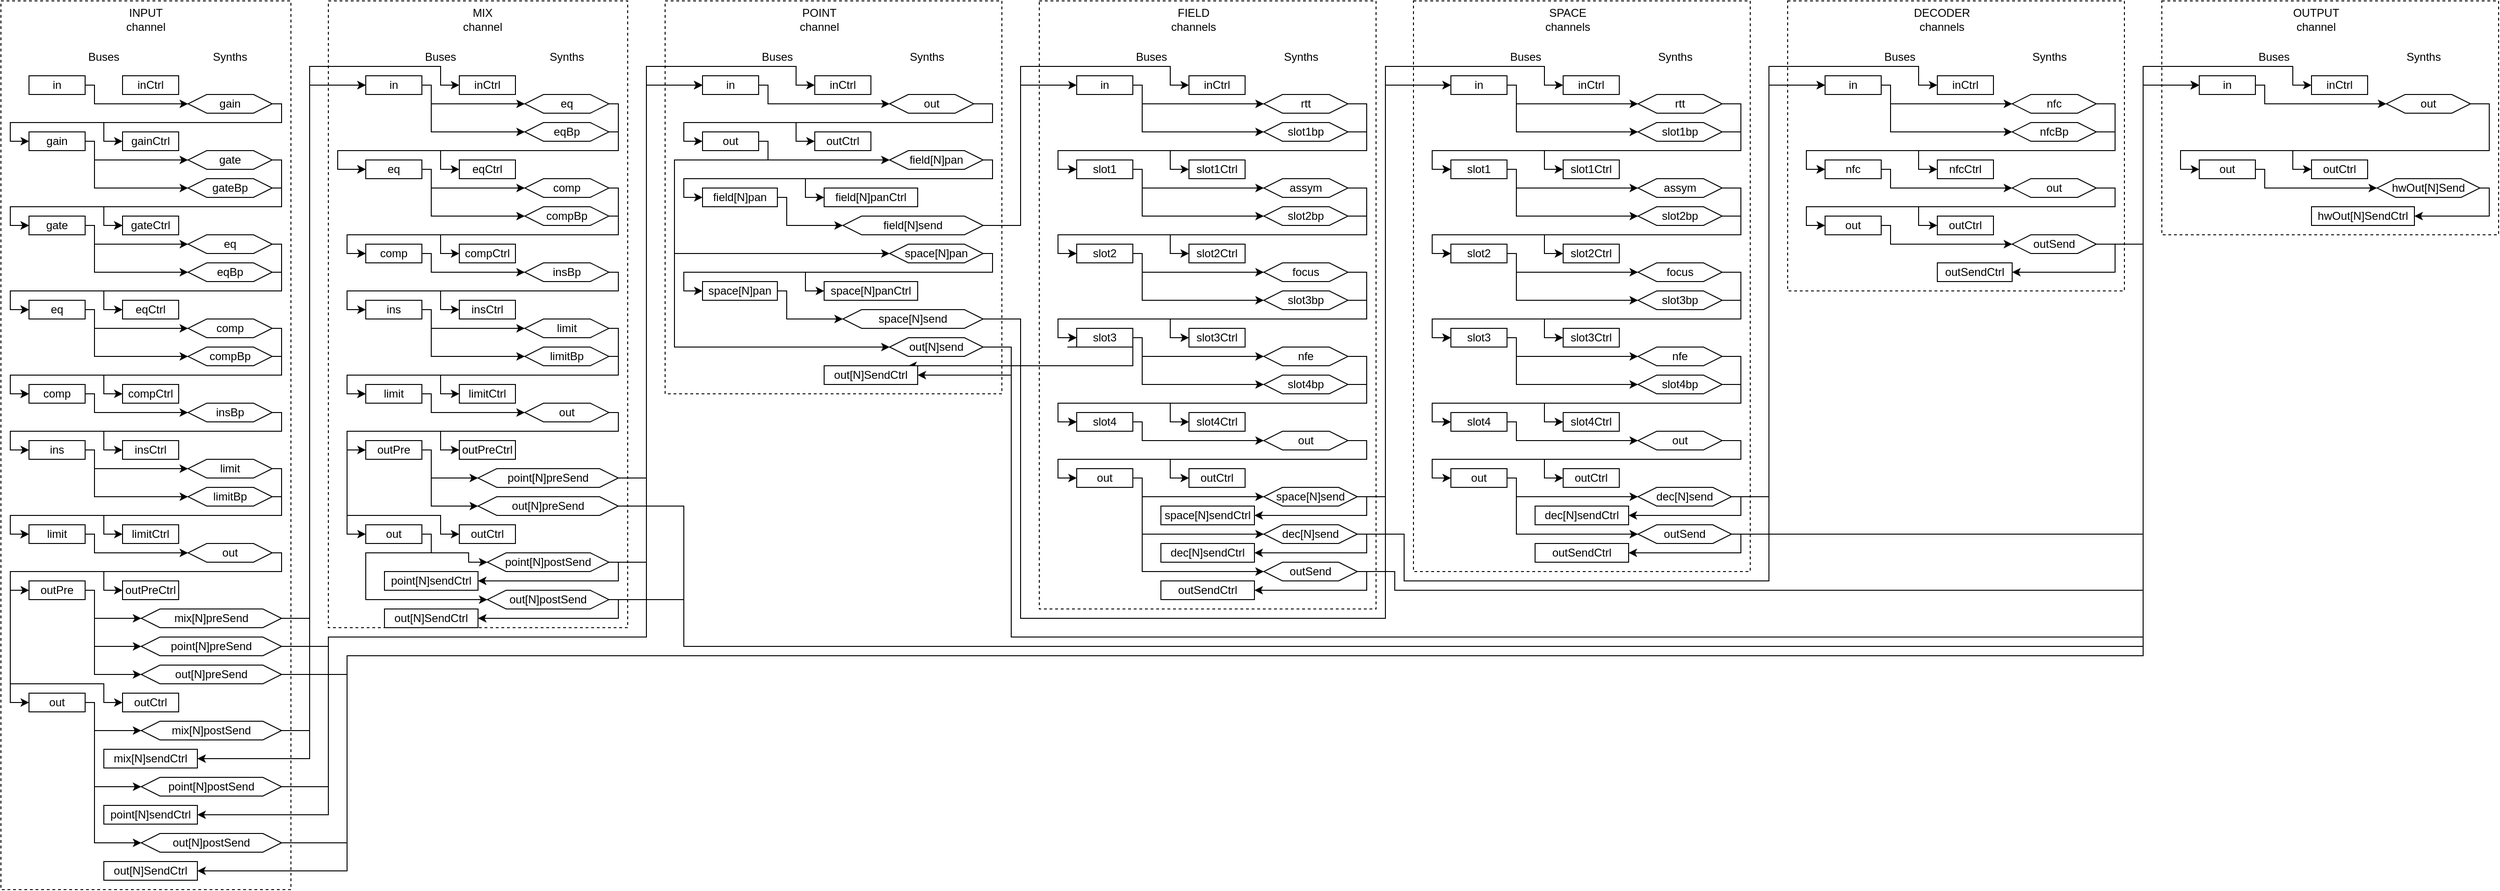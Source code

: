 <mxfile version="22.1.16" type="device">
  <diagram name="Page-1" id="Wv4Gnd5zsTkH5jBXE9Si">
    <mxGraphModel dx="1881" dy="1028" grid="1" gridSize="10" guides="1" tooltips="1" connect="1" arrows="1" fold="1" page="1" pageScale="1" pageWidth="1654" pageHeight="1169" math="0" shadow="0">
      <root>
        <mxCell id="0" />
        <mxCell id="1" parent="0" />
        <mxCell id="Ssdc47PRV2GQ8tTckIIy-95" value="" style="rounded=0;whiteSpace=wrap;html=1;fillColor=none;dashed=1;" vertex="1" parent="1">
          <mxGeometry x="30" y="20" width="310" height="950" as="geometry" />
        </mxCell>
        <mxCell id="Ssdc47PRV2GQ8tTckIIy-161" value="" style="rounded=0;whiteSpace=wrap;html=1;fillColor=none;dashed=1;" vertex="1" parent="1">
          <mxGeometry x="380" y="20" width="320" height="670" as="geometry" />
        </mxCell>
        <mxCell id="Ssdc47PRV2GQ8tTckIIy-50" style="edgeStyle=orthogonalEdgeStyle;rounded=0;orthogonalLoop=1;jettySize=auto;html=1;exitX=1;exitY=0.5;exitDx=0;exitDy=0;entryX=0;entryY=0.5;entryDx=0;entryDy=0;" edge="1" parent="1" source="Ssdc47PRV2GQ8tTckIIy-1" target="Ssdc47PRV2GQ8tTckIIy-42">
          <mxGeometry relative="1" as="geometry">
            <Array as="points">
              <mxPoint x="130" y="110" />
              <mxPoint x="130" y="130" />
            </Array>
          </mxGeometry>
        </mxCell>
        <mxCell id="Ssdc47PRV2GQ8tTckIIy-1" value="in" style="rounded=0;whiteSpace=wrap;html=1;" vertex="1" parent="1">
          <mxGeometry x="60" y="100" width="60" height="20" as="geometry" />
        </mxCell>
        <mxCell id="Ssdc47PRV2GQ8tTckIIy-2" value="INPUT&lt;br&gt;channel" style="text;html=1;strokeColor=none;fillColor=none;align=center;verticalAlign=middle;whiteSpace=wrap;rounded=0;" vertex="1" parent="1">
          <mxGeometry x="40" y="20" width="290" height="40" as="geometry" />
        </mxCell>
        <mxCell id="Ssdc47PRV2GQ8tTckIIy-3" value="Buses" style="text;html=1;strokeColor=none;fillColor=none;align=center;verticalAlign=middle;whiteSpace=wrap;rounded=0;" vertex="1" parent="1">
          <mxGeometry x="100" y="60" width="80" height="40" as="geometry" />
        </mxCell>
        <mxCell id="Ssdc47PRV2GQ8tTckIIy-55" style="edgeStyle=orthogonalEdgeStyle;rounded=0;orthogonalLoop=1;jettySize=auto;html=1;exitX=1;exitY=0.5;exitDx=0;exitDy=0;entryX=0;entryY=0.5;entryDx=0;entryDy=0;" edge="1" parent="1" source="Ssdc47PRV2GQ8tTckIIy-4" target="Ssdc47PRV2GQ8tTckIIy-44">
          <mxGeometry relative="1" as="geometry">
            <Array as="points">
              <mxPoint x="130" y="260" />
              <mxPoint x="130" y="280" />
            </Array>
          </mxGeometry>
        </mxCell>
        <mxCell id="Ssdc47PRV2GQ8tTckIIy-186" style="edgeStyle=orthogonalEdgeStyle;rounded=0;orthogonalLoop=1;jettySize=auto;html=1;exitX=1;exitY=0.5;exitDx=0;exitDy=0;entryX=0;entryY=0.5;entryDx=0;entryDy=0;" edge="1" parent="1" source="Ssdc47PRV2GQ8tTckIIy-4" target="Ssdc47PRV2GQ8tTckIIy-184">
          <mxGeometry relative="1" as="geometry">
            <Array as="points">
              <mxPoint x="130" y="260" />
              <mxPoint x="130" y="310" />
            </Array>
          </mxGeometry>
        </mxCell>
        <mxCell id="Ssdc47PRV2GQ8tTckIIy-4" value="gate" style="rounded=0;whiteSpace=wrap;html=1;" vertex="1" parent="1">
          <mxGeometry x="60" y="250" width="60" height="20" as="geometry" />
        </mxCell>
        <mxCell id="Ssdc47PRV2GQ8tTckIIy-62" style="edgeStyle=orthogonalEdgeStyle;rounded=0;orthogonalLoop=1;jettySize=auto;html=1;exitX=1;exitY=0.5;exitDx=0;exitDy=0;entryX=0;entryY=0.5;entryDx=0;entryDy=0;" edge="1" parent="1" source="Ssdc47PRV2GQ8tTckIIy-6" target="Ssdc47PRV2GQ8tTckIIy-61">
          <mxGeometry relative="1" as="geometry">
            <Array as="points">
              <mxPoint x="130" y="350" />
              <mxPoint x="130" y="370" />
            </Array>
          </mxGeometry>
        </mxCell>
        <mxCell id="Ssdc47PRV2GQ8tTckIIy-189" style="edgeStyle=orthogonalEdgeStyle;rounded=0;orthogonalLoop=1;jettySize=auto;html=1;exitX=1;exitY=0.5;exitDx=0;exitDy=0;entryX=0;entryY=0.5;entryDx=0;entryDy=0;" edge="1" parent="1" source="Ssdc47PRV2GQ8tTckIIy-6" target="Ssdc47PRV2GQ8tTckIIy-188">
          <mxGeometry relative="1" as="geometry">
            <Array as="points">
              <mxPoint x="130" y="350" />
              <mxPoint x="130" y="400" />
            </Array>
          </mxGeometry>
        </mxCell>
        <mxCell id="Ssdc47PRV2GQ8tTckIIy-6" value="eq" style="rounded=0;whiteSpace=wrap;html=1;" vertex="1" parent="1">
          <mxGeometry x="60" y="340" width="60" height="20" as="geometry" />
        </mxCell>
        <mxCell id="Ssdc47PRV2GQ8tTckIIy-228" style="edgeStyle=orthogonalEdgeStyle;rounded=0;orthogonalLoop=1;jettySize=auto;html=1;exitX=1;exitY=0.5;exitDx=0;exitDy=0;entryX=0;entryY=0.5;entryDx=0;entryDy=0;" edge="1" parent="1" source="Ssdc47PRV2GQ8tTckIIy-7" target="Ssdc47PRV2GQ8tTckIIy-227">
          <mxGeometry relative="1" as="geometry">
            <Array as="points">
              <mxPoint x="130" y="440" />
              <mxPoint x="130" y="460" />
            </Array>
          </mxGeometry>
        </mxCell>
        <mxCell id="Ssdc47PRV2GQ8tTckIIy-7" value="comp" style="rounded=0;whiteSpace=wrap;html=1;" vertex="1" parent="1">
          <mxGeometry x="60" y="430" width="60" height="20" as="geometry" />
        </mxCell>
        <mxCell id="Ssdc47PRV2GQ8tTckIIy-79" style="edgeStyle=orthogonalEdgeStyle;rounded=0;orthogonalLoop=1;jettySize=auto;html=1;exitX=1;exitY=0.5;exitDx=0;exitDy=0;entryX=0;entryY=0.5;entryDx=0;entryDy=0;" edge="1" parent="1" source="Ssdc47PRV2GQ8tTckIIy-11" target="Ssdc47PRV2GQ8tTckIIy-77">
          <mxGeometry relative="1" as="geometry">
            <Array as="points">
              <mxPoint x="130" y="590" />
              <mxPoint x="130" y="610" />
            </Array>
          </mxGeometry>
        </mxCell>
        <mxCell id="Ssdc47PRV2GQ8tTckIIy-11" value="limit" style="rounded=0;whiteSpace=wrap;html=1;" vertex="1" parent="1">
          <mxGeometry x="60" y="580" width="60" height="20" as="geometry" />
        </mxCell>
        <mxCell id="Ssdc47PRV2GQ8tTckIIy-177" style="edgeStyle=orthogonalEdgeStyle;rounded=0;orthogonalLoop=1;jettySize=auto;html=1;exitX=1;exitY=0.5;exitDx=0;exitDy=0;entryX=0;entryY=0.5;entryDx=0;entryDy=0;" edge="1" parent="1" source="Ssdc47PRV2GQ8tTckIIy-12" target="Ssdc47PRV2GQ8tTckIIy-162">
          <mxGeometry relative="1" as="geometry">
            <Array as="points">
              <mxPoint x="130" y="650" />
              <mxPoint x="130" y="680" />
            </Array>
          </mxGeometry>
        </mxCell>
        <mxCell id="Ssdc47PRV2GQ8tTckIIy-178" style="edgeStyle=orthogonalEdgeStyle;rounded=0;orthogonalLoop=1;jettySize=auto;html=1;exitX=1;exitY=0.5;exitDx=0;exitDy=0;entryX=0;entryY=0.5;entryDx=0;entryDy=0;" edge="1" parent="1" source="Ssdc47PRV2GQ8tTckIIy-12" target="Ssdc47PRV2GQ8tTckIIy-166">
          <mxGeometry relative="1" as="geometry">
            <Array as="points">
              <mxPoint x="130" y="650" />
              <mxPoint x="130" y="710" />
            </Array>
          </mxGeometry>
        </mxCell>
        <mxCell id="Ssdc47PRV2GQ8tTckIIy-179" style="edgeStyle=orthogonalEdgeStyle;rounded=0;orthogonalLoop=1;jettySize=auto;html=1;exitX=1;exitY=0.5;exitDx=0;exitDy=0;entryX=0;entryY=0.5;entryDx=0;entryDy=0;" edge="1" parent="1" source="Ssdc47PRV2GQ8tTckIIy-12" target="Ssdc47PRV2GQ8tTckIIy-169">
          <mxGeometry relative="1" as="geometry">
            <Array as="points">
              <mxPoint x="130" y="650" />
              <mxPoint x="130" y="740" />
            </Array>
          </mxGeometry>
        </mxCell>
        <mxCell id="Ssdc47PRV2GQ8tTckIIy-12" value="outPre" style="rounded=0;whiteSpace=wrap;html=1;" vertex="1" parent="1">
          <mxGeometry x="60" y="640" width="60" height="20" as="geometry" />
        </mxCell>
        <mxCell id="Ssdc47PRV2GQ8tTckIIy-21" value="Synths" style="text;html=1;strokeColor=none;fillColor=none;align=center;verticalAlign=middle;whiteSpace=wrap;rounded=0;" vertex="1" parent="1">
          <mxGeometry x="235" y="60" width="80" height="40" as="geometry" />
        </mxCell>
        <mxCell id="Ssdc47PRV2GQ8tTckIIy-22" value="inCtrl" style="rounded=0;whiteSpace=wrap;html=1;" vertex="1" parent="1">
          <mxGeometry x="160" y="100" width="60" height="20" as="geometry" />
        </mxCell>
        <mxCell id="Ssdc47PRV2GQ8tTckIIy-53" style="edgeStyle=orthogonalEdgeStyle;rounded=0;orthogonalLoop=1;jettySize=auto;html=1;exitX=1;exitY=0.5;exitDx=0;exitDy=0;entryX=0;entryY=0.5;entryDx=0;entryDy=0;" edge="1" parent="1" source="Ssdc47PRV2GQ8tTckIIy-23" target="Ssdc47PRV2GQ8tTckIIy-43">
          <mxGeometry relative="1" as="geometry">
            <Array as="points">
              <mxPoint x="130" y="170" />
              <mxPoint x="130" y="190" />
            </Array>
          </mxGeometry>
        </mxCell>
        <mxCell id="Ssdc47PRV2GQ8tTckIIy-181" style="edgeStyle=orthogonalEdgeStyle;rounded=0;orthogonalLoop=1;jettySize=auto;html=1;exitX=1;exitY=0.5;exitDx=0;exitDy=0;entryX=0;entryY=0.5;entryDx=0;entryDy=0;" edge="1" parent="1" source="Ssdc47PRV2GQ8tTckIIy-23" target="Ssdc47PRV2GQ8tTckIIy-180">
          <mxGeometry relative="1" as="geometry">
            <Array as="points">
              <mxPoint x="130" y="170" />
              <mxPoint x="130" y="220" />
            </Array>
          </mxGeometry>
        </mxCell>
        <mxCell id="Ssdc47PRV2GQ8tTckIIy-23" value="gain" style="rounded=0;whiteSpace=wrap;html=1;" vertex="1" parent="1">
          <mxGeometry x="60" y="160" width="60" height="20" as="geometry" />
        </mxCell>
        <mxCell id="Ssdc47PRV2GQ8tTckIIy-24" value="gainCtrl" style="rounded=0;whiteSpace=wrap;html=1;" vertex="1" parent="1">
          <mxGeometry x="160" y="160" width="60" height="20" as="geometry" />
        </mxCell>
        <mxCell id="Ssdc47PRV2GQ8tTckIIy-25" value="gateCtrl" style="rounded=0;whiteSpace=wrap;html=1;" vertex="1" parent="1">
          <mxGeometry x="160" y="250" width="60" height="20" as="geometry" />
        </mxCell>
        <mxCell id="Ssdc47PRV2GQ8tTckIIy-26" value="eqCtrl" style="rounded=0;whiteSpace=wrap;html=1;" vertex="1" parent="1">
          <mxGeometry x="160" y="340" width="60" height="20" as="geometry" />
        </mxCell>
        <mxCell id="Ssdc47PRV2GQ8tTckIIy-27" value="compCtrl" style="rounded=0;whiteSpace=wrap;html=1;" vertex="1" parent="1">
          <mxGeometry x="160" y="430" width="60" height="20" as="geometry" />
        </mxCell>
        <mxCell id="Ssdc47PRV2GQ8tTckIIy-29" value="limitCtrl" style="rounded=0;whiteSpace=wrap;html=1;" vertex="1" parent="1">
          <mxGeometry x="160" y="580" width="60" height="20" as="geometry" />
        </mxCell>
        <mxCell id="Ssdc47PRV2GQ8tTckIIy-30" value="outPreCtrl" style="rounded=0;whiteSpace=wrap;html=1;" vertex="1" parent="1">
          <mxGeometry x="160" y="640" width="60" height="20" as="geometry" />
        </mxCell>
        <mxCell id="Ssdc47PRV2GQ8tTckIIy-52" style="edgeStyle=orthogonalEdgeStyle;rounded=0;orthogonalLoop=1;jettySize=auto;html=1;exitX=1;exitY=0.5;exitDx=0;exitDy=0;entryX=0;entryY=0.5;entryDx=0;entryDy=0;" edge="1" parent="1" source="Ssdc47PRV2GQ8tTckIIy-42" target="Ssdc47PRV2GQ8tTckIIy-23">
          <mxGeometry relative="1" as="geometry">
            <Array as="points">
              <mxPoint x="330" y="130" />
              <mxPoint x="330" y="150" />
              <mxPoint x="40" y="150" />
              <mxPoint x="40" y="170" />
            </Array>
          </mxGeometry>
        </mxCell>
        <mxCell id="Ssdc47PRV2GQ8tTckIIy-84" style="edgeStyle=orthogonalEdgeStyle;rounded=0;orthogonalLoop=1;jettySize=auto;html=1;exitX=1;exitY=0.5;exitDx=0;exitDy=0;entryX=0;entryY=0.5;entryDx=0;entryDy=0;" edge="1" parent="1" source="Ssdc47PRV2GQ8tTckIIy-42" target="Ssdc47PRV2GQ8tTckIIy-24">
          <mxGeometry relative="1" as="geometry">
            <Array as="points">
              <mxPoint x="330" y="130" />
              <mxPoint x="330" y="150" />
              <mxPoint x="140" y="150" />
              <mxPoint x="140" y="170" />
            </Array>
          </mxGeometry>
        </mxCell>
        <mxCell id="Ssdc47PRV2GQ8tTckIIy-42" value="gain" style="shape=hexagon;perimeter=hexagonPerimeter2;whiteSpace=wrap;html=1;fixedSize=1;" vertex="1" parent="1">
          <mxGeometry x="230" y="120" width="90" height="20" as="geometry" />
        </mxCell>
        <mxCell id="Ssdc47PRV2GQ8tTckIIy-54" style="edgeStyle=orthogonalEdgeStyle;rounded=0;orthogonalLoop=1;jettySize=auto;html=1;exitX=1;exitY=0.5;exitDx=0;exitDy=0;entryX=0;entryY=0.5;entryDx=0;entryDy=0;" edge="1" parent="1" source="Ssdc47PRV2GQ8tTckIIy-43" target="Ssdc47PRV2GQ8tTckIIy-4">
          <mxGeometry relative="1" as="geometry">
            <Array as="points">
              <mxPoint x="330" y="190" />
              <mxPoint x="330" y="240" />
              <mxPoint x="40" y="240" />
              <mxPoint x="40" y="260" />
            </Array>
          </mxGeometry>
        </mxCell>
        <mxCell id="Ssdc47PRV2GQ8tTckIIy-86" style="edgeStyle=orthogonalEdgeStyle;rounded=0;orthogonalLoop=1;jettySize=auto;html=1;exitX=1;exitY=0.5;exitDx=0;exitDy=0;entryX=0;entryY=0.5;entryDx=0;entryDy=0;" edge="1" parent="1" source="Ssdc47PRV2GQ8tTckIIy-43" target="Ssdc47PRV2GQ8tTckIIy-25">
          <mxGeometry relative="1" as="geometry">
            <Array as="points">
              <mxPoint x="330" y="190" />
              <mxPoint x="330" y="240" />
              <mxPoint x="140" y="240" />
              <mxPoint x="140" y="260" />
            </Array>
          </mxGeometry>
        </mxCell>
        <mxCell id="Ssdc47PRV2GQ8tTckIIy-43" value="gate" style="shape=hexagon;perimeter=hexagonPerimeter2;whiteSpace=wrap;html=1;fixedSize=1;" vertex="1" parent="1">
          <mxGeometry x="230" y="180" width="90" height="20" as="geometry" />
        </mxCell>
        <mxCell id="Ssdc47PRV2GQ8tTckIIy-59" style="edgeStyle=orthogonalEdgeStyle;rounded=0;orthogonalLoop=1;jettySize=auto;html=1;exitX=1;exitY=0.5;exitDx=0;exitDy=0;entryX=0;entryY=0.5;entryDx=0;entryDy=0;" edge="1" parent="1" source="Ssdc47PRV2GQ8tTckIIy-44" target="Ssdc47PRV2GQ8tTckIIy-6">
          <mxGeometry relative="1" as="geometry">
            <Array as="points">
              <mxPoint x="330" y="280" />
              <mxPoint x="330" y="330" />
              <mxPoint x="40" y="330" />
              <mxPoint x="40" y="350" />
            </Array>
          </mxGeometry>
        </mxCell>
        <mxCell id="Ssdc47PRV2GQ8tTckIIy-205" style="edgeStyle=orthogonalEdgeStyle;rounded=0;orthogonalLoop=1;jettySize=auto;html=1;exitX=1;exitY=0.5;exitDx=0;exitDy=0;entryX=0;entryY=0.5;entryDx=0;entryDy=0;" edge="1" parent="1" source="Ssdc47PRV2GQ8tTckIIy-44" target="Ssdc47PRV2GQ8tTckIIy-26">
          <mxGeometry relative="1" as="geometry">
            <Array as="points">
              <mxPoint x="330" y="280" />
              <mxPoint x="330" y="330" />
              <mxPoint x="140" y="330" />
              <mxPoint x="140" y="350" />
            </Array>
          </mxGeometry>
        </mxCell>
        <mxCell id="Ssdc47PRV2GQ8tTckIIy-44" value="eq" style="shape=hexagon;perimeter=hexagonPerimeter2;whiteSpace=wrap;html=1;fixedSize=1;" vertex="1" parent="1">
          <mxGeometry x="230" y="270" width="90" height="20" as="geometry" />
        </mxCell>
        <mxCell id="Ssdc47PRV2GQ8tTckIIy-70" style="edgeStyle=orthogonalEdgeStyle;rounded=0;orthogonalLoop=1;jettySize=auto;html=1;exitX=1;exitY=0.5;exitDx=0;exitDy=0;entryX=0;entryY=0.5;entryDx=0;entryDy=0;" edge="1" parent="1" source="Ssdc47PRV2GQ8tTckIIy-46" target="Ssdc47PRV2GQ8tTckIIy-68">
          <mxGeometry relative="1" as="geometry">
            <Array as="points">
              <mxPoint x="130" y="500" />
              <mxPoint x="130" y="520" />
            </Array>
          </mxGeometry>
        </mxCell>
        <mxCell id="Ssdc47PRV2GQ8tTckIIy-236" style="edgeStyle=orthogonalEdgeStyle;rounded=0;orthogonalLoop=1;jettySize=auto;html=1;exitX=1;exitY=0.5;exitDx=0;exitDy=0;entryX=0;entryY=0.5;entryDx=0;entryDy=0;" edge="1" parent="1" source="Ssdc47PRV2GQ8tTckIIy-46" target="Ssdc47PRV2GQ8tTckIIy-235">
          <mxGeometry relative="1" as="geometry">
            <Array as="points">
              <mxPoint x="130" y="500" />
              <mxPoint x="130" y="550" />
            </Array>
          </mxGeometry>
        </mxCell>
        <mxCell id="Ssdc47PRV2GQ8tTckIIy-46" value="ins" style="rounded=0;whiteSpace=wrap;html=1;" vertex="1" parent="1">
          <mxGeometry x="60" y="490" width="60" height="20" as="geometry" />
        </mxCell>
        <mxCell id="Ssdc47PRV2GQ8tTckIIy-63" style="edgeStyle=orthogonalEdgeStyle;rounded=0;orthogonalLoop=1;jettySize=auto;html=1;exitX=1;exitY=0.5;exitDx=0;exitDy=0;entryX=0;entryY=0.5;entryDx=0;entryDy=0;" edge="1" parent="1" source="Ssdc47PRV2GQ8tTckIIy-61" target="Ssdc47PRV2GQ8tTckIIy-7">
          <mxGeometry relative="1" as="geometry">
            <Array as="points">
              <mxPoint x="330" y="370" />
              <mxPoint x="330" y="420" />
              <mxPoint x="40" y="420" />
              <mxPoint x="40" y="440" />
            </Array>
          </mxGeometry>
        </mxCell>
        <mxCell id="Ssdc47PRV2GQ8tTckIIy-89" style="edgeStyle=orthogonalEdgeStyle;rounded=0;orthogonalLoop=1;jettySize=auto;html=1;exitX=1;exitY=0.5;exitDx=0;exitDy=0;entryX=0;entryY=0.5;entryDx=0;entryDy=0;" edge="1" parent="1" source="Ssdc47PRV2GQ8tTckIIy-61" target="Ssdc47PRV2GQ8tTckIIy-27">
          <mxGeometry relative="1" as="geometry">
            <Array as="points">
              <mxPoint x="330" y="370" />
              <mxPoint x="330" y="420" />
              <mxPoint x="140" y="420" />
              <mxPoint x="140" y="440" />
            </Array>
          </mxGeometry>
        </mxCell>
        <mxCell id="Ssdc47PRV2GQ8tTckIIy-61" value="comp" style="shape=hexagon;perimeter=hexagonPerimeter2;whiteSpace=wrap;html=1;fixedSize=1;" vertex="1" parent="1">
          <mxGeometry x="230" y="360" width="90" height="20" as="geometry" />
        </mxCell>
        <mxCell id="Ssdc47PRV2GQ8tTckIIy-210" style="edgeStyle=orthogonalEdgeStyle;rounded=0;orthogonalLoop=1;jettySize=auto;html=1;exitX=1;exitY=0.5;exitDx=0;exitDy=0;entryX=0;entryY=0.5;entryDx=0;entryDy=0;" edge="1" parent="1" source="Ssdc47PRV2GQ8tTckIIy-68" target="Ssdc47PRV2GQ8tTckIIy-11">
          <mxGeometry relative="1" as="geometry">
            <Array as="points">
              <mxPoint x="330" y="520" />
              <mxPoint x="330" y="570" />
              <mxPoint x="40" y="570" />
              <mxPoint x="40" y="590" />
            </Array>
          </mxGeometry>
        </mxCell>
        <mxCell id="Ssdc47PRV2GQ8tTckIIy-211" style="edgeStyle=orthogonalEdgeStyle;rounded=0;orthogonalLoop=1;jettySize=auto;html=1;exitX=1;exitY=0.5;exitDx=0;exitDy=0;entryX=0;entryY=0.5;entryDx=0;entryDy=0;" edge="1" parent="1" source="Ssdc47PRV2GQ8tTckIIy-68" target="Ssdc47PRV2GQ8tTckIIy-29">
          <mxGeometry relative="1" as="geometry">
            <Array as="points">
              <mxPoint x="330" y="520" />
              <mxPoint x="330" y="570" />
              <mxPoint x="140" y="570" />
              <mxPoint x="140" y="590" />
            </Array>
          </mxGeometry>
        </mxCell>
        <mxCell id="Ssdc47PRV2GQ8tTckIIy-68" value="limit" style="shape=hexagon;perimeter=hexagonPerimeter2;whiteSpace=wrap;html=1;fixedSize=1;" vertex="1" parent="1">
          <mxGeometry x="230" y="510" width="90" height="20" as="geometry" />
        </mxCell>
        <mxCell id="Ssdc47PRV2GQ8tTckIIy-80" style="edgeStyle=orthogonalEdgeStyle;rounded=0;orthogonalLoop=1;jettySize=auto;html=1;exitX=1;exitY=0.5;exitDx=0;exitDy=0;entryX=0;entryY=0.5;entryDx=0;entryDy=0;" edge="1" parent="1" source="Ssdc47PRV2GQ8tTckIIy-77" target="Ssdc47PRV2GQ8tTckIIy-12">
          <mxGeometry relative="1" as="geometry">
            <Array as="points">
              <mxPoint x="330" y="610" />
              <mxPoint x="330" y="630" />
              <mxPoint x="40" y="630" />
              <mxPoint x="40" y="650" />
            </Array>
          </mxGeometry>
        </mxCell>
        <mxCell id="Ssdc47PRV2GQ8tTckIIy-93" style="edgeStyle=orthogonalEdgeStyle;rounded=0;orthogonalLoop=1;jettySize=auto;html=1;exitX=1;exitY=0.5;exitDx=0;exitDy=0;entryX=0;entryY=0.5;entryDx=0;entryDy=0;" edge="1" parent="1" source="Ssdc47PRV2GQ8tTckIIy-77" target="Ssdc47PRV2GQ8tTckIIy-30">
          <mxGeometry relative="1" as="geometry">
            <Array as="points">
              <mxPoint x="330" y="610" />
              <mxPoint x="330" y="630" />
              <mxPoint x="140" y="630" />
              <mxPoint x="140" y="650" />
            </Array>
          </mxGeometry>
        </mxCell>
        <mxCell id="Ssdc47PRV2GQ8tTckIIy-247" style="edgeStyle=orthogonalEdgeStyle;rounded=0;orthogonalLoop=1;jettySize=auto;html=1;exitX=1;exitY=0.5;exitDx=0;exitDy=0;entryX=0;entryY=0.5;entryDx=0;entryDy=0;" edge="1" parent="1" source="Ssdc47PRV2GQ8tTckIIy-77" target="Ssdc47PRV2GQ8tTckIIy-245">
          <mxGeometry relative="1" as="geometry">
            <Array as="points">
              <mxPoint x="330" y="610" />
              <mxPoint x="330" y="630" />
              <mxPoint x="40" y="630" />
              <mxPoint x="40" y="770" />
            </Array>
          </mxGeometry>
        </mxCell>
        <mxCell id="Ssdc47PRV2GQ8tTckIIy-248" style="edgeStyle=orthogonalEdgeStyle;rounded=0;orthogonalLoop=1;jettySize=auto;html=1;exitX=1;exitY=0.5;exitDx=0;exitDy=0;entryX=0;entryY=0.5;entryDx=0;entryDy=0;" edge="1" parent="1" source="Ssdc47PRV2GQ8tTckIIy-77" target="Ssdc47PRV2GQ8tTckIIy-246">
          <mxGeometry relative="1" as="geometry">
            <Array as="points">
              <mxPoint x="330" y="610" />
              <mxPoint x="330" y="630" />
              <mxPoint x="40" y="630" />
              <mxPoint x="40" y="750" />
              <mxPoint x="140" y="750" />
              <mxPoint x="140" y="770" />
            </Array>
          </mxGeometry>
        </mxCell>
        <mxCell id="Ssdc47PRV2GQ8tTckIIy-77" value="out" style="shape=hexagon;perimeter=hexagonPerimeter2;whiteSpace=wrap;html=1;fixedSize=1;" vertex="1" parent="1">
          <mxGeometry x="230" y="600" width="90" height="20" as="geometry" />
        </mxCell>
        <mxCell id="Ssdc47PRV2GQ8tTckIIy-96" style="edgeStyle=orthogonalEdgeStyle;rounded=0;orthogonalLoop=1;jettySize=auto;html=1;exitX=1;exitY=0.5;exitDx=0;exitDy=0;entryX=0;entryY=0.5;entryDx=0;entryDy=0;" edge="1" parent="1" source="Ssdc47PRV2GQ8tTckIIy-97" target="Ssdc47PRV2GQ8tTckIIy-134">
          <mxGeometry relative="1" as="geometry">
            <Array as="points">
              <mxPoint x="490" y="110" />
              <mxPoint x="490" y="130" />
            </Array>
            <mxPoint x="590" y="130" as="targetPoint" />
          </mxGeometry>
        </mxCell>
        <mxCell id="Ssdc47PRV2GQ8tTckIIy-199" style="edgeStyle=orthogonalEdgeStyle;rounded=0;orthogonalLoop=1;jettySize=auto;html=1;exitX=1;exitY=0.5;exitDx=0;exitDy=0;entryX=0;entryY=0.5;entryDx=0;entryDy=0;" edge="1" parent="1" source="Ssdc47PRV2GQ8tTckIIy-97" target="Ssdc47PRV2GQ8tTckIIy-198">
          <mxGeometry relative="1" as="geometry">
            <Array as="points">
              <mxPoint x="490" y="110" />
              <mxPoint x="490" y="160" />
            </Array>
          </mxGeometry>
        </mxCell>
        <mxCell id="Ssdc47PRV2GQ8tTckIIy-97" value="in" style="rounded=0;whiteSpace=wrap;html=1;" vertex="1" parent="1">
          <mxGeometry x="420" y="100" width="60" height="20" as="geometry" />
        </mxCell>
        <mxCell id="Ssdc47PRV2GQ8tTckIIy-98" value="MIX&lt;br&gt;channel" style="text;html=1;strokeColor=none;fillColor=none;align=center;verticalAlign=middle;whiteSpace=wrap;rounded=0;" vertex="1" parent="1">
          <mxGeometry x="400" y="20" width="290" height="40" as="geometry" />
        </mxCell>
        <mxCell id="Ssdc47PRV2GQ8tTckIIy-99" value="Buses" style="text;html=1;strokeColor=none;fillColor=none;align=center;verticalAlign=middle;whiteSpace=wrap;rounded=0;" vertex="1" parent="1">
          <mxGeometry x="460" y="60" width="80" height="40" as="geometry" />
        </mxCell>
        <mxCell id="Ssdc47PRV2GQ8tTckIIy-104" style="edgeStyle=orthogonalEdgeStyle;rounded=0;orthogonalLoop=1;jettySize=auto;html=1;exitX=1;exitY=0.5;exitDx=0;exitDy=0;entryX=0;entryY=0.5;entryDx=0;entryDy=0;" edge="1" parent="1" source="Ssdc47PRV2GQ8tTckIIy-105" target="Ssdc47PRV2GQ8tTckIIy-146">
          <mxGeometry relative="1" as="geometry">
            <Array as="points">
              <mxPoint x="490" y="200" />
              <mxPoint x="490" y="220" />
            </Array>
          </mxGeometry>
        </mxCell>
        <mxCell id="Ssdc47PRV2GQ8tTckIIy-203" style="edgeStyle=orthogonalEdgeStyle;rounded=0;orthogonalLoop=1;jettySize=auto;html=1;exitX=1;exitY=0.5;exitDx=0;exitDy=0;entryX=0;entryY=0.5;entryDx=0;entryDy=0;" edge="1" parent="1" source="Ssdc47PRV2GQ8tTckIIy-105" target="Ssdc47PRV2GQ8tTckIIy-202">
          <mxGeometry relative="1" as="geometry">
            <Array as="points">
              <mxPoint x="490" y="200" />
              <mxPoint x="490" y="250" />
            </Array>
          </mxGeometry>
        </mxCell>
        <mxCell id="Ssdc47PRV2GQ8tTckIIy-105" value="eq" style="rounded=0;whiteSpace=wrap;html=1;" vertex="1" parent="1">
          <mxGeometry x="420" y="190" width="60" height="20" as="geometry" />
        </mxCell>
        <mxCell id="Ssdc47PRV2GQ8tTckIIy-216" style="edgeStyle=orthogonalEdgeStyle;rounded=0;orthogonalLoop=1;jettySize=auto;html=1;exitX=1;exitY=0.5;exitDx=0;exitDy=0;entryX=0;entryY=0.5;entryDx=0;entryDy=0;" edge="1" parent="1" source="Ssdc47PRV2GQ8tTckIIy-108" target="Ssdc47PRV2GQ8tTckIIy-151">
          <mxGeometry relative="1" as="geometry">
            <Array as="points">
              <mxPoint x="490" y="290" />
              <mxPoint x="490" y="310" />
            </Array>
          </mxGeometry>
        </mxCell>
        <mxCell id="Ssdc47PRV2GQ8tTckIIy-108" value="comp" style="rounded=0;whiteSpace=wrap;html=1;" vertex="1" parent="1">
          <mxGeometry x="420" y="280" width="60" height="20" as="geometry" />
        </mxCell>
        <mxCell id="Ssdc47PRV2GQ8tTckIIy-238" style="edgeStyle=orthogonalEdgeStyle;rounded=0;orthogonalLoop=1;jettySize=auto;html=1;exitX=1;exitY=0.5;exitDx=0;exitDy=0;entryX=0;entryY=0.5;entryDx=0;entryDy=0;" edge="1" parent="1" source="Ssdc47PRV2GQ8tTckIIy-109" target="Ssdc47PRV2GQ8tTckIIy-157">
          <mxGeometry relative="1" as="geometry">
            <Array as="points">
              <mxPoint x="490" y="350" />
              <mxPoint x="490" y="370" />
            </Array>
          </mxGeometry>
        </mxCell>
        <mxCell id="Ssdc47PRV2GQ8tTckIIy-239" style="edgeStyle=orthogonalEdgeStyle;rounded=0;orthogonalLoop=1;jettySize=auto;html=1;exitX=1;exitY=0.5;exitDx=0;exitDy=0;entryX=0;entryY=0.5;entryDx=0;entryDy=0;" edge="1" parent="1" source="Ssdc47PRV2GQ8tTckIIy-109" target="Ssdc47PRV2GQ8tTckIIy-213">
          <mxGeometry relative="1" as="geometry">
            <Array as="points">
              <mxPoint x="490" y="350" />
              <mxPoint x="490" y="400" />
            </Array>
          </mxGeometry>
        </mxCell>
        <mxCell id="Ssdc47PRV2GQ8tTckIIy-109" value="ins" style="rounded=0;whiteSpace=wrap;html=1;" vertex="1" parent="1">
          <mxGeometry x="420" y="340" width="60" height="20" as="geometry" />
        </mxCell>
        <mxCell id="Ssdc47PRV2GQ8tTckIIy-112" style="edgeStyle=orthogonalEdgeStyle;rounded=0;orthogonalLoop=1;jettySize=auto;html=1;exitX=1;exitY=0.5;exitDx=0;exitDy=0;entryX=0;entryY=0.5;entryDx=0;entryDy=0;" edge="1" parent="1" source="Ssdc47PRV2GQ8tTckIIy-113" target="Ssdc47PRV2GQ8tTckIIy-160">
          <mxGeometry relative="1" as="geometry">
            <Array as="points">
              <mxPoint x="490" y="440" />
              <mxPoint x="490" y="460" />
            </Array>
          </mxGeometry>
        </mxCell>
        <mxCell id="Ssdc47PRV2GQ8tTckIIy-113" value="limit" style="rounded=0;whiteSpace=wrap;html=1;" vertex="1" parent="1">
          <mxGeometry x="420" y="430" width="60" height="20" as="geometry" />
        </mxCell>
        <mxCell id="Ssdc47PRV2GQ8tTckIIy-225" style="edgeStyle=orthogonalEdgeStyle;rounded=0;orthogonalLoop=1;jettySize=auto;html=1;exitX=1;exitY=0.5;exitDx=0;exitDy=0;entryX=0;entryY=0.5;entryDx=0;entryDy=0;" edge="1" parent="1" source="Ssdc47PRV2GQ8tTckIIy-114" target="Ssdc47PRV2GQ8tTckIIy-223">
          <mxGeometry relative="1" as="geometry">
            <Array as="points">
              <mxPoint x="490" y="500" />
              <mxPoint x="490" y="530" />
            </Array>
          </mxGeometry>
        </mxCell>
        <mxCell id="Ssdc47PRV2GQ8tTckIIy-226" style="edgeStyle=orthogonalEdgeStyle;rounded=0;orthogonalLoop=1;jettySize=auto;html=1;exitX=1;exitY=0.5;exitDx=0;exitDy=0;entryX=0;entryY=0.5;entryDx=0;entryDy=0;" edge="1" parent="1" source="Ssdc47PRV2GQ8tTckIIy-114" target="Ssdc47PRV2GQ8tTckIIy-224">
          <mxGeometry relative="1" as="geometry">
            <Array as="points">
              <mxPoint x="490" y="500" />
              <mxPoint x="490" y="560" />
            </Array>
          </mxGeometry>
        </mxCell>
        <mxCell id="Ssdc47PRV2GQ8tTckIIy-114" value="outPre" style="rounded=0;whiteSpace=wrap;html=1;" vertex="1" parent="1">
          <mxGeometry x="420" y="490" width="60" height="20" as="geometry" />
        </mxCell>
        <mxCell id="Ssdc47PRV2GQ8tTckIIy-115" value="Synths" style="text;html=1;strokeColor=none;fillColor=none;align=center;verticalAlign=middle;whiteSpace=wrap;rounded=0;" vertex="1" parent="1">
          <mxGeometry x="595" y="60" width="80" height="40" as="geometry" />
        </mxCell>
        <mxCell id="Ssdc47PRV2GQ8tTckIIy-116" value="inCtrl" style="rounded=0;whiteSpace=wrap;html=1;" vertex="1" parent="1">
          <mxGeometry x="520" y="100" width="60" height="20" as="geometry" />
        </mxCell>
        <mxCell id="Ssdc47PRV2GQ8tTckIIy-121" value="eqCtrl" style="rounded=0;whiteSpace=wrap;html=1;" vertex="1" parent="1">
          <mxGeometry x="520" y="190" width="60" height="20" as="geometry" />
        </mxCell>
        <mxCell id="Ssdc47PRV2GQ8tTckIIy-122" value="compCtrl" style="rounded=0;whiteSpace=wrap;html=1;" vertex="1" parent="1">
          <mxGeometry x="520" y="280" width="60" height="20" as="geometry" />
        </mxCell>
        <mxCell id="Ssdc47PRV2GQ8tTckIIy-124" value="limitCtrl" style="rounded=0;whiteSpace=wrap;html=1;" vertex="1" parent="1">
          <mxGeometry x="520" y="430" width="60" height="20" as="geometry" />
        </mxCell>
        <mxCell id="Ssdc47PRV2GQ8tTckIIy-125" value="outPreCtrl" style="rounded=0;whiteSpace=wrap;html=1;" vertex="1" parent="1">
          <mxGeometry x="520" y="490" width="60" height="20" as="geometry" />
        </mxCell>
        <mxCell id="Ssdc47PRV2GQ8tTckIIy-132" style="edgeStyle=orthogonalEdgeStyle;rounded=0;orthogonalLoop=1;jettySize=auto;html=1;exitX=1;exitY=0.5;exitDx=0;exitDy=0;entryX=0;entryY=0.5;entryDx=0;entryDy=0;" edge="1" parent="1" source="Ssdc47PRV2GQ8tTckIIy-134" target="Ssdc47PRV2GQ8tTckIIy-105">
          <mxGeometry relative="1" as="geometry">
            <Array as="points">
              <mxPoint x="690" y="130" />
              <mxPoint x="690" y="180" />
              <mxPoint x="390" y="180" />
              <mxPoint x="390" y="200" />
            </Array>
          </mxGeometry>
        </mxCell>
        <mxCell id="Ssdc47PRV2GQ8tTckIIy-212" style="edgeStyle=orthogonalEdgeStyle;rounded=0;orthogonalLoop=1;jettySize=auto;html=1;exitX=1;exitY=0.5;exitDx=0;exitDy=0;entryX=0;entryY=0.5;entryDx=0;entryDy=0;" edge="1" parent="1" source="Ssdc47PRV2GQ8tTckIIy-134" target="Ssdc47PRV2GQ8tTckIIy-121">
          <mxGeometry relative="1" as="geometry">
            <Array as="points">
              <mxPoint x="690" y="130" />
              <mxPoint x="690" y="180" />
              <mxPoint x="500" y="180" />
              <mxPoint x="500" y="200" />
            </Array>
          </mxGeometry>
        </mxCell>
        <mxCell id="Ssdc47PRV2GQ8tTckIIy-134" value="eq" style="shape=hexagon;perimeter=hexagonPerimeter2;whiteSpace=wrap;html=1;fixedSize=1;" vertex="1" parent="1">
          <mxGeometry x="590" y="120" width="90" height="20" as="geometry" />
        </mxCell>
        <mxCell id="Ssdc47PRV2GQ8tTckIIy-144" style="edgeStyle=orthogonalEdgeStyle;rounded=0;orthogonalLoop=1;jettySize=auto;html=1;exitX=1;exitY=0.5;exitDx=0;exitDy=0;entryX=0;entryY=0.5;entryDx=0;entryDy=0;" edge="1" parent="1" source="Ssdc47PRV2GQ8tTckIIy-146" target="Ssdc47PRV2GQ8tTckIIy-108">
          <mxGeometry relative="1" as="geometry">
            <Array as="points">
              <mxPoint x="690" y="220" />
              <mxPoint x="690" y="270" />
              <mxPoint x="400" y="270" />
              <mxPoint x="400" y="290" />
            </Array>
          </mxGeometry>
        </mxCell>
        <mxCell id="Ssdc47PRV2GQ8tTckIIy-145" style="edgeStyle=orthogonalEdgeStyle;rounded=0;orthogonalLoop=1;jettySize=auto;html=1;exitX=1;exitY=0.5;exitDx=0;exitDy=0;entryX=0;entryY=0.5;entryDx=0;entryDy=0;" edge="1" parent="1" source="Ssdc47PRV2GQ8tTckIIy-146" target="Ssdc47PRV2GQ8tTckIIy-122">
          <mxGeometry relative="1" as="geometry">
            <Array as="points">
              <mxPoint x="690" y="220" />
              <mxPoint x="690" y="270" />
              <mxPoint x="500" y="270" />
              <mxPoint x="500" y="290" />
            </Array>
          </mxGeometry>
        </mxCell>
        <mxCell id="Ssdc47PRV2GQ8tTckIIy-146" value="comp" style="shape=hexagon;perimeter=hexagonPerimeter2;whiteSpace=wrap;html=1;fixedSize=1;" vertex="1" parent="1">
          <mxGeometry x="590" y="210" width="90" height="20" as="geometry" />
        </mxCell>
        <mxCell id="Ssdc47PRV2GQ8tTckIIy-217" style="edgeStyle=orthogonalEdgeStyle;rounded=0;orthogonalLoop=1;jettySize=auto;html=1;exitX=1;exitY=0.5;exitDx=0;exitDy=0;entryX=0;entryY=0.5;entryDx=0;entryDy=0;" edge="1" parent="1" source="Ssdc47PRV2GQ8tTckIIy-151" target="Ssdc47PRV2GQ8tTckIIy-109">
          <mxGeometry relative="1" as="geometry">
            <Array as="points">
              <mxPoint x="690" y="310" />
              <mxPoint x="690" y="330" />
              <mxPoint x="400" y="330" />
              <mxPoint x="400" y="350" />
            </Array>
          </mxGeometry>
        </mxCell>
        <mxCell id="Ssdc47PRV2GQ8tTckIIy-234" style="edgeStyle=orthogonalEdgeStyle;rounded=0;orthogonalLoop=1;jettySize=auto;html=1;exitX=1;exitY=0.5;exitDx=0;exitDy=0;entryX=0;entryY=0.5;entryDx=0;entryDy=0;" edge="1" parent="1" source="Ssdc47PRV2GQ8tTckIIy-151" target="Ssdc47PRV2GQ8tTckIIy-233">
          <mxGeometry relative="1" as="geometry">
            <Array as="points">
              <mxPoint x="690" y="310" />
              <mxPoint x="690" y="330" />
              <mxPoint x="500" y="330" />
              <mxPoint x="500" y="350" />
            </Array>
          </mxGeometry>
        </mxCell>
        <mxCell id="Ssdc47PRV2GQ8tTckIIy-151" value="insBp" style="shape=hexagon;perimeter=hexagonPerimeter2;whiteSpace=wrap;html=1;fixedSize=1;" vertex="1" parent="1">
          <mxGeometry x="590" y="300" width="90" height="20" as="geometry" />
        </mxCell>
        <mxCell id="Ssdc47PRV2GQ8tTckIIy-240" style="edgeStyle=orthogonalEdgeStyle;rounded=0;orthogonalLoop=1;jettySize=auto;html=1;exitX=1;exitY=0.5;exitDx=0;exitDy=0;entryX=0;entryY=0.5;entryDx=0;entryDy=0;" edge="1" parent="1" source="Ssdc47PRV2GQ8tTckIIy-157" target="Ssdc47PRV2GQ8tTckIIy-113">
          <mxGeometry relative="1" as="geometry">
            <Array as="points">
              <mxPoint x="690" y="370" />
              <mxPoint x="690" y="420" />
              <mxPoint x="400" y="420" />
              <mxPoint x="400" y="440" />
            </Array>
          </mxGeometry>
        </mxCell>
        <mxCell id="Ssdc47PRV2GQ8tTckIIy-241" style="edgeStyle=orthogonalEdgeStyle;rounded=0;orthogonalLoop=1;jettySize=auto;html=1;exitX=1;exitY=0.5;exitDx=0;exitDy=0;entryX=0;entryY=0.5;entryDx=0;entryDy=0;" edge="1" parent="1" source="Ssdc47PRV2GQ8tTckIIy-157" target="Ssdc47PRV2GQ8tTckIIy-124">
          <mxGeometry relative="1" as="geometry">
            <Array as="points">
              <mxPoint x="690" y="370" />
              <mxPoint x="690" y="420" />
              <mxPoint x="500" y="420" />
              <mxPoint x="500" y="440" />
            </Array>
          </mxGeometry>
        </mxCell>
        <mxCell id="Ssdc47PRV2GQ8tTckIIy-157" value="limit" style="shape=hexagon;perimeter=hexagonPerimeter2;whiteSpace=wrap;html=1;fixedSize=1;" vertex="1" parent="1">
          <mxGeometry x="590" y="360" width="90" height="20" as="geometry" />
        </mxCell>
        <mxCell id="Ssdc47PRV2GQ8tTckIIy-158" style="edgeStyle=orthogonalEdgeStyle;rounded=0;orthogonalLoop=1;jettySize=auto;html=1;exitX=1;exitY=0.5;exitDx=0;exitDy=0;entryX=0;entryY=0.5;entryDx=0;entryDy=0;" edge="1" parent="1" source="Ssdc47PRV2GQ8tTckIIy-160" target="Ssdc47PRV2GQ8tTckIIy-114">
          <mxGeometry relative="1" as="geometry">
            <Array as="points">
              <mxPoint x="690" y="460" />
              <mxPoint x="690" y="480" />
              <mxPoint x="400" y="480" />
              <mxPoint x="400" y="500" />
            </Array>
          </mxGeometry>
        </mxCell>
        <mxCell id="Ssdc47PRV2GQ8tTckIIy-159" style="edgeStyle=orthogonalEdgeStyle;rounded=0;orthogonalLoop=1;jettySize=auto;html=1;exitX=1;exitY=0.5;exitDx=0;exitDy=0;entryX=0;entryY=0.5;entryDx=0;entryDy=0;" edge="1" parent="1" source="Ssdc47PRV2GQ8tTckIIy-160" target="Ssdc47PRV2GQ8tTckIIy-125">
          <mxGeometry relative="1" as="geometry">
            <Array as="points">
              <mxPoint x="690" y="460" />
              <mxPoint x="690" y="480" />
              <mxPoint x="500" y="480" />
              <mxPoint x="500" y="500" />
            </Array>
          </mxGeometry>
        </mxCell>
        <mxCell id="Ssdc47PRV2GQ8tTckIIy-258" style="edgeStyle=orthogonalEdgeStyle;rounded=0;orthogonalLoop=1;jettySize=auto;html=1;exitX=1;exitY=0.5;exitDx=0;exitDy=0;entryX=0;entryY=0.5;entryDx=0;entryDy=0;" edge="1" parent="1" source="Ssdc47PRV2GQ8tTckIIy-160" target="Ssdc47PRV2GQ8tTckIIy-256">
          <mxGeometry relative="1" as="geometry">
            <Array as="points">
              <mxPoint x="690" y="460" />
              <mxPoint x="690" y="480" />
              <mxPoint x="400" y="480" />
              <mxPoint x="400" y="590" />
            </Array>
          </mxGeometry>
        </mxCell>
        <mxCell id="Ssdc47PRV2GQ8tTckIIy-259" style="edgeStyle=orthogonalEdgeStyle;rounded=0;orthogonalLoop=1;jettySize=auto;html=1;exitX=1;exitY=0.5;exitDx=0;exitDy=0;entryX=0;entryY=0.5;entryDx=0;entryDy=0;" edge="1" parent="1" source="Ssdc47PRV2GQ8tTckIIy-160" target="Ssdc47PRV2GQ8tTckIIy-257">
          <mxGeometry relative="1" as="geometry">
            <Array as="points">
              <mxPoint x="690" y="460" />
              <mxPoint x="690" y="480" />
              <mxPoint x="400" y="480" />
              <mxPoint x="400" y="570" />
              <mxPoint x="500" y="570" />
              <mxPoint x="500" y="590" />
            </Array>
          </mxGeometry>
        </mxCell>
        <mxCell id="Ssdc47PRV2GQ8tTckIIy-160" value="out" style="shape=hexagon;perimeter=hexagonPerimeter2;whiteSpace=wrap;html=1;fixedSize=1;" vertex="1" parent="1">
          <mxGeometry x="590" y="450" width="90" height="20" as="geometry" />
        </mxCell>
        <mxCell id="Ssdc47PRV2GQ8tTckIIy-335" style="edgeStyle=orthogonalEdgeStyle;rounded=0;orthogonalLoop=1;jettySize=auto;html=1;exitX=1;exitY=0.5;exitDx=0;exitDy=0;entryX=0;entryY=0.5;entryDx=0;entryDy=0;" edge="1" parent="1" source="Ssdc47PRV2GQ8tTckIIy-166" target="Ssdc47PRV2GQ8tTckIIy-265">
          <mxGeometry relative="1" as="geometry">
            <Array as="points">
              <mxPoint x="380" y="710" />
              <mxPoint x="380" y="700" />
              <mxPoint x="720" y="700" />
              <mxPoint x="720" y="110" />
            </Array>
          </mxGeometry>
        </mxCell>
        <mxCell id="Ssdc47PRV2GQ8tTckIIy-166" value="point[N]preSend" style="shape=hexagon;perimeter=hexagonPerimeter2;whiteSpace=wrap;html=1;fixedSize=1;" vertex="1" parent="1">
          <mxGeometry x="180" y="700" width="150" height="20" as="geometry" />
        </mxCell>
        <mxCell id="Ssdc47PRV2GQ8tTckIIy-571" style="edgeStyle=orthogonalEdgeStyle;rounded=0;orthogonalLoop=1;jettySize=auto;html=1;exitX=1;exitY=0.5;exitDx=0;exitDy=0;entryX=0;entryY=0.5;entryDx=0;entryDy=0;" edge="1" parent="1" source="Ssdc47PRV2GQ8tTckIIy-169" target="Ssdc47PRV2GQ8tTckIIy-539">
          <mxGeometry relative="1" as="geometry">
            <Array as="points">
              <mxPoint x="400" y="740" />
              <mxPoint x="400" y="720" />
              <mxPoint x="2320" y="720" />
              <mxPoint x="2320" y="110" />
            </Array>
          </mxGeometry>
        </mxCell>
        <mxCell id="Ssdc47PRV2GQ8tTckIIy-169" value="out[N]preSend" style="shape=hexagon;perimeter=hexagonPerimeter2;whiteSpace=wrap;html=1;fixedSize=1;" vertex="1" parent="1">
          <mxGeometry x="180" y="730" width="150" height="20" as="geometry" />
        </mxCell>
        <mxCell id="Ssdc47PRV2GQ8tTckIIy-243" style="edgeStyle=orthogonalEdgeStyle;rounded=0;orthogonalLoop=1;jettySize=auto;html=1;exitX=1;exitY=0.5;exitDx=0;exitDy=0;entryX=0;entryY=0.5;entryDx=0;entryDy=0;" edge="1" parent="1" source="Ssdc47PRV2GQ8tTckIIy-162" target="Ssdc47PRV2GQ8tTckIIy-97">
          <mxGeometry relative="1" as="geometry">
            <Array as="points">
              <mxPoint x="360" y="680" />
              <mxPoint x="360" y="110" />
            </Array>
          </mxGeometry>
        </mxCell>
        <mxCell id="Ssdc47PRV2GQ8tTckIIy-244" style="edgeStyle=orthogonalEdgeStyle;rounded=0;orthogonalLoop=1;jettySize=auto;html=1;exitX=1;exitY=0.5;exitDx=0;exitDy=0;entryX=0;entryY=0.5;entryDx=0;entryDy=0;" edge="1" parent="1" source="Ssdc47PRV2GQ8tTckIIy-162" target="Ssdc47PRV2GQ8tTckIIy-116">
          <mxGeometry relative="1" as="geometry">
            <Array as="points">
              <mxPoint x="360" y="680" />
              <mxPoint x="360" y="90" />
              <mxPoint x="500" y="90" />
              <mxPoint x="500" y="110" />
            </Array>
          </mxGeometry>
        </mxCell>
        <mxCell id="Ssdc47PRV2GQ8tTckIIy-162" value="mix[N]preSend" style="shape=hexagon;perimeter=hexagonPerimeter2;whiteSpace=wrap;html=1;fixedSize=1;" vertex="1" parent="1">
          <mxGeometry x="180" y="670" width="150" height="20" as="geometry" />
        </mxCell>
        <mxCell id="Ssdc47PRV2GQ8tTckIIy-182" style="edgeStyle=orthogonalEdgeStyle;rounded=0;orthogonalLoop=1;jettySize=auto;html=1;exitX=1;exitY=0.5;exitDx=0;exitDy=0;entryX=0;entryY=0.5;entryDx=0;entryDy=0;" edge="1" parent="1" source="Ssdc47PRV2GQ8tTckIIy-180" target="Ssdc47PRV2GQ8tTckIIy-4">
          <mxGeometry relative="1" as="geometry">
            <Array as="points">
              <mxPoint x="330" y="220" />
              <mxPoint x="330" y="240" />
              <mxPoint x="40" y="240" />
              <mxPoint x="40" y="260" />
            </Array>
          </mxGeometry>
        </mxCell>
        <mxCell id="Ssdc47PRV2GQ8tTckIIy-183" style="edgeStyle=orthogonalEdgeStyle;rounded=0;orthogonalLoop=1;jettySize=auto;html=1;exitX=1;exitY=0.5;exitDx=0;exitDy=0;entryX=0;entryY=0.5;entryDx=0;entryDy=0;" edge="1" parent="1" source="Ssdc47PRV2GQ8tTckIIy-180" target="Ssdc47PRV2GQ8tTckIIy-25">
          <mxGeometry relative="1" as="geometry">
            <Array as="points">
              <mxPoint x="330" y="220" />
              <mxPoint x="330" y="240" />
              <mxPoint x="140" y="240" />
              <mxPoint x="140" y="260" />
            </Array>
          </mxGeometry>
        </mxCell>
        <mxCell id="Ssdc47PRV2GQ8tTckIIy-180" value="gateBp" style="shape=hexagon;perimeter=hexagonPerimeter2;whiteSpace=wrap;html=1;fixedSize=1;" vertex="1" parent="1">
          <mxGeometry x="230" y="210" width="90" height="20" as="geometry" />
        </mxCell>
        <mxCell id="Ssdc47PRV2GQ8tTckIIy-187" style="edgeStyle=orthogonalEdgeStyle;rounded=0;orthogonalLoop=1;jettySize=auto;html=1;exitX=1;exitY=0.5;exitDx=0;exitDy=0;entryX=0;entryY=0.5;entryDx=0;entryDy=0;" edge="1" parent="1" source="Ssdc47PRV2GQ8tTckIIy-184" target="Ssdc47PRV2GQ8tTckIIy-6">
          <mxGeometry relative="1" as="geometry">
            <Array as="points">
              <mxPoint x="330" y="310" />
              <mxPoint x="330" y="330" />
              <mxPoint x="40" y="330" />
              <mxPoint x="40" y="350" />
            </Array>
          </mxGeometry>
        </mxCell>
        <mxCell id="Ssdc47PRV2GQ8tTckIIy-184" value="eqBp" style="shape=hexagon;perimeter=hexagonPerimeter2;whiteSpace=wrap;html=1;fixedSize=1;" vertex="1" parent="1">
          <mxGeometry x="230" y="300" width="90" height="20" as="geometry" />
        </mxCell>
        <mxCell id="Ssdc47PRV2GQ8tTckIIy-190" style="edgeStyle=orthogonalEdgeStyle;rounded=0;orthogonalLoop=1;jettySize=auto;html=1;exitX=1;exitY=0.5;exitDx=0;exitDy=0;entryX=0;entryY=0.5;entryDx=0;entryDy=0;" edge="1" parent="1" source="Ssdc47PRV2GQ8tTckIIy-188" target="Ssdc47PRV2GQ8tTckIIy-7">
          <mxGeometry relative="1" as="geometry">
            <Array as="points">
              <mxPoint x="330" y="400" />
              <mxPoint x="330" y="420" />
              <mxPoint x="40" y="420" />
              <mxPoint x="40" y="440" />
            </Array>
          </mxGeometry>
        </mxCell>
        <mxCell id="Ssdc47PRV2GQ8tTckIIy-188" value="compBp" style="shape=hexagon;perimeter=hexagonPerimeter2;whiteSpace=wrap;html=1;fixedSize=1;" vertex="1" parent="1">
          <mxGeometry x="230" y="390" width="90" height="20" as="geometry" />
        </mxCell>
        <mxCell id="Ssdc47PRV2GQ8tTckIIy-201" style="edgeStyle=orthogonalEdgeStyle;rounded=0;orthogonalLoop=1;jettySize=auto;html=1;exitX=1;exitY=0.5;exitDx=0;exitDy=0;entryX=0;entryY=0.5;entryDx=0;entryDy=0;" edge="1" parent="1" source="Ssdc47PRV2GQ8tTckIIy-198" target="Ssdc47PRV2GQ8tTckIIy-105">
          <mxGeometry relative="1" as="geometry">
            <Array as="points">
              <mxPoint x="690" y="160" />
              <mxPoint x="690" y="180" />
              <mxPoint x="390" y="180" />
              <mxPoint x="390" y="200" />
            </Array>
          </mxGeometry>
        </mxCell>
        <mxCell id="Ssdc47PRV2GQ8tTckIIy-198" value="eqBp" style="shape=hexagon;perimeter=hexagonPerimeter2;whiteSpace=wrap;html=1;fixedSize=1;" vertex="1" parent="1">
          <mxGeometry x="590" y="150" width="90" height="20" as="geometry" />
        </mxCell>
        <mxCell id="Ssdc47PRV2GQ8tTckIIy-204" style="edgeStyle=orthogonalEdgeStyle;rounded=0;orthogonalLoop=1;jettySize=auto;html=1;exitX=1;exitY=0.5;exitDx=0;exitDy=0;entryX=0;entryY=0.5;entryDx=0;entryDy=0;" edge="1" parent="1" source="Ssdc47PRV2GQ8tTckIIy-202" target="Ssdc47PRV2GQ8tTckIIy-108">
          <mxGeometry relative="1" as="geometry">
            <Array as="points">
              <mxPoint x="690" y="250" />
              <mxPoint x="690" y="270" />
              <mxPoint x="400" y="270" />
              <mxPoint x="400" y="290" />
            </Array>
          </mxGeometry>
        </mxCell>
        <mxCell id="Ssdc47PRV2GQ8tTckIIy-202" value="compBp" style="shape=hexagon;perimeter=hexagonPerimeter2;whiteSpace=wrap;html=1;fixedSize=1;" vertex="1" parent="1">
          <mxGeometry x="590" y="240" width="90" height="20" as="geometry" />
        </mxCell>
        <mxCell id="Ssdc47PRV2GQ8tTckIIy-242" style="edgeStyle=orthogonalEdgeStyle;rounded=0;orthogonalLoop=1;jettySize=auto;html=1;exitX=1;exitY=0.5;exitDx=0;exitDy=0;entryX=0;entryY=0.5;entryDx=0;entryDy=0;" edge="1" parent="1" source="Ssdc47PRV2GQ8tTckIIy-213" target="Ssdc47PRV2GQ8tTckIIy-113">
          <mxGeometry relative="1" as="geometry">
            <Array as="points">
              <mxPoint x="690" y="400" />
              <mxPoint x="690" y="420" />
              <mxPoint x="400" y="420" />
              <mxPoint x="400" y="440" />
            </Array>
          </mxGeometry>
        </mxCell>
        <mxCell id="Ssdc47PRV2GQ8tTckIIy-213" value="limitBp" style="shape=hexagon;perimeter=hexagonPerimeter2;whiteSpace=wrap;html=1;fixedSize=1;" vertex="1" parent="1">
          <mxGeometry x="590" y="390" width="90" height="20" as="geometry" />
        </mxCell>
        <mxCell id="Ssdc47PRV2GQ8tTckIIy-333" style="edgeStyle=orthogonalEdgeStyle;rounded=0;orthogonalLoop=1;jettySize=auto;html=1;exitX=1;exitY=0.5;exitDx=0;exitDy=0;entryX=0;entryY=0.5;entryDx=0;entryDy=0;" edge="1" parent="1" source="Ssdc47PRV2GQ8tTckIIy-223" target="Ssdc47PRV2GQ8tTckIIy-265">
          <mxGeometry relative="1" as="geometry">
            <Array as="points">
              <mxPoint x="720" y="530" />
              <mxPoint x="720" y="110" />
            </Array>
          </mxGeometry>
        </mxCell>
        <mxCell id="Ssdc47PRV2GQ8tTckIIy-337" style="edgeStyle=orthogonalEdgeStyle;rounded=0;orthogonalLoop=1;jettySize=auto;html=1;exitX=1;exitY=0.5;exitDx=0;exitDy=0;entryX=0;entryY=0.5;entryDx=0;entryDy=0;" edge="1" parent="1" source="Ssdc47PRV2GQ8tTckIIy-223" target="Ssdc47PRV2GQ8tTckIIy-282">
          <mxGeometry relative="1" as="geometry">
            <Array as="points">
              <mxPoint x="720" y="530" />
              <mxPoint x="720" y="90" />
              <mxPoint x="880" y="90" />
              <mxPoint x="880" y="110" />
            </Array>
          </mxGeometry>
        </mxCell>
        <mxCell id="Ssdc47PRV2GQ8tTckIIy-223" value="point[N]preSend" style="shape=hexagon;perimeter=hexagonPerimeter2;whiteSpace=wrap;html=1;fixedSize=1;" vertex="1" parent="1">
          <mxGeometry x="540" y="520" width="150" height="20" as="geometry" />
        </mxCell>
        <mxCell id="Ssdc47PRV2GQ8tTckIIy-577" style="edgeStyle=orthogonalEdgeStyle;rounded=0;orthogonalLoop=1;jettySize=auto;html=1;exitX=1;exitY=0.5;exitDx=0;exitDy=0;entryX=0;entryY=0.5;entryDx=0;entryDy=0;" edge="1" parent="1" source="Ssdc47PRV2GQ8tTckIIy-224" target="Ssdc47PRV2GQ8tTckIIy-539">
          <mxGeometry relative="1" as="geometry">
            <Array as="points">
              <mxPoint x="760" y="560" />
              <mxPoint x="760" y="710" />
              <mxPoint x="2320" y="710" />
              <mxPoint x="2320" y="110" />
            </Array>
          </mxGeometry>
        </mxCell>
        <mxCell id="Ssdc47PRV2GQ8tTckIIy-224" value="out[N]preSend" style="shape=hexagon;perimeter=hexagonPerimeter2;whiteSpace=wrap;html=1;fixedSize=1;" vertex="1" parent="1">
          <mxGeometry x="540" y="550" width="150" height="20" as="geometry" />
        </mxCell>
        <mxCell id="Ssdc47PRV2GQ8tTckIIy-229" style="edgeStyle=orthogonalEdgeStyle;rounded=0;orthogonalLoop=1;jettySize=auto;html=1;exitX=1;exitY=0.5;exitDx=0;exitDy=0;entryX=0;entryY=0.5;entryDx=0;entryDy=0;" edge="1" parent="1" source="Ssdc47PRV2GQ8tTckIIy-227" target="Ssdc47PRV2GQ8tTckIIy-46">
          <mxGeometry relative="1" as="geometry">
            <Array as="points">
              <mxPoint x="330" y="460" />
              <mxPoint x="330" y="480" />
              <mxPoint x="40" y="480" />
              <mxPoint x="40" y="500" />
            </Array>
          </mxGeometry>
        </mxCell>
        <mxCell id="Ssdc47PRV2GQ8tTckIIy-231" style="edgeStyle=orthogonalEdgeStyle;rounded=0;orthogonalLoop=1;jettySize=auto;html=1;exitX=1;exitY=0.5;exitDx=0;exitDy=0;entryX=0;entryY=0.5;entryDx=0;entryDy=0;" edge="1" parent="1" source="Ssdc47PRV2GQ8tTckIIy-227" target="Ssdc47PRV2GQ8tTckIIy-230">
          <mxGeometry relative="1" as="geometry">
            <Array as="points">
              <mxPoint x="330" y="460" />
              <mxPoint x="330" y="480" />
              <mxPoint x="140" y="480" />
              <mxPoint x="140" y="500" />
            </Array>
          </mxGeometry>
        </mxCell>
        <mxCell id="Ssdc47PRV2GQ8tTckIIy-227" value="insBp" style="shape=hexagon;perimeter=hexagonPerimeter2;whiteSpace=wrap;html=1;fixedSize=1;" vertex="1" parent="1">
          <mxGeometry x="230" y="450" width="90" height="20" as="geometry" />
        </mxCell>
        <mxCell id="Ssdc47PRV2GQ8tTckIIy-230" value="insCtrl" style="rounded=0;whiteSpace=wrap;html=1;" vertex="1" parent="1">
          <mxGeometry x="160" y="490" width="60" height="20" as="geometry" />
        </mxCell>
        <mxCell id="Ssdc47PRV2GQ8tTckIIy-233" value="insCtrl" style="rounded=0;whiteSpace=wrap;html=1;" vertex="1" parent="1">
          <mxGeometry x="520" y="340" width="60" height="20" as="geometry" />
        </mxCell>
        <mxCell id="Ssdc47PRV2GQ8tTckIIy-237" style="edgeStyle=orthogonalEdgeStyle;rounded=0;orthogonalLoop=1;jettySize=auto;html=1;exitX=1;exitY=0.5;exitDx=0;exitDy=0;entryX=0;entryY=0.5;entryDx=0;entryDy=0;" edge="1" parent="1" source="Ssdc47PRV2GQ8tTckIIy-235" target="Ssdc47PRV2GQ8tTckIIy-11">
          <mxGeometry relative="1" as="geometry">
            <Array as="points">
              <mxPoint x="330" y="550" />
              <mxPoint x="330" y="570" />
              <mxPoint x="40" y="570" />
              <mxPoint x="40" y="590" />
            </Array>
          </mxGeometry>
        </mxCell>
        <mxCell id="Ssdc47PRV2GQ8tTckIIy-235" value="limitBp" style="shape=hexagon;perimeter=hexagonPerimeter2;whiteSpace=wrap;html=1;fixedSize=1;" vertex="1" parent="1">
          <mxGeometry x="230" y="540" width="90" height="20" as="geometry" />
        </mxCell>
        <mxCell id="Ssdc47PRV2GQ8tTckIIy-252" style="edgeStyle=orthogonalEdgeStyle;rounded=0;orthogonalLoop=1;jettySize=auto;html=1;exitX=1;exitY=0.5;exitDx=0;exitDy=0;entryX=0;entryY=0.5;entryDx=0;entryDy=0;" edge="1" parent="1" source="Ssdc47PRV2GQ8tTckIIy-245" target="Ssdc47PRV2GQ8tTckIIy-251">
          <mxGeometry relative="1" as="geometry">
            <Array as="points">
              <mxPoint x="130" y="770" />
              <mxPoint x="130" y="800" />
            </Array>
          </mxGeometry>
        </mxCell>
        <mxCell id="Ssdc47PRV2GQ8tTckIIy-253" style="edgeStyle=orthogonalEdgeStyle;rounded=0;orthogonalLoop=1;jettySize=auto;html=1;exitX=1;exitY=0.5;exitDx=0;exitDy=0;entryX=0;entryY=0.5;entryDx=0;entryDy=0;" edge="1" parent="1" source="Ssdc47PRV2GQ8tTckIIy-245" target="Ssdc47PRV2GQ8tTckIIy-249">
          <mxGeometry relative="1" as="geometry">
            <Array as="points">
              <mxPoint x="130" y="770" />
              <mxPoint x="130" y="860" />
            </Array>
          </mxGeometry>
        </mxCell>
        <mxCell id="Ssdc47PRV2GQ8tTckIIy-254" style="edgeStyle=orthogonalEdgeStyle;rounded=0;orthogonalLoop=1;jettySize=auto;html=1;exitX=1;exitY=0.5;exitDx=0;exitDy=0;entryX=0;entryY=0.5;entryDx=0;entryDy=0;" edge="1" parent="1" source="Ssdc47PRV2GQ8tTckIIy-245" target="Ssdc47PRV2GQ8tTckIIy-250">
          <mxGeometry relative="1" as="geometry">
            <Array as="points">
              <mxPoint x="130" y="770" />
              <mxPoint x="130" y="920" />
            </Array>
          </mxGeometry>
        </mxCell>
        <mxCell id="Ssdc47PRV2GQ8tTckIIy-245" value="out" style="rounded=0;whiteSpace=wrap;html=1;" vertex="1" parent="1">
          <mxGeometry x="60" y="760" width="60" height="20" as="geometry" />
        </mxCell>
        <mxCell id="Ssdc47PRV2GQ8tTckIIy-246" value="outCtrl" style="rounded=0;whiteSpace=wrap;html=1;" vertex="1" parent="1">
          <mxGeometry x="160" y="760" width="60" height="20" as="geometry" />
        </mxCell>
        <mxCell id="Ssdc47PRV2GQ8tTckIIy-336" style="edgeStyle=orthogonalEdgeStyle;rounded=0;orthogonalLoop=1;jettySize=auto;html=1;exitX=1;exitY=0.5;exitDx=0;exitDy=0;entryX=0;entryY=0.5;entryDx=0;entryDy=0;" edge="1" parent="1" source="Ssdc47PRV2GQ8tTckIIy-249" target="Ssdc47PRV2GQ8tTckIIy-265">
          <mxGeometry relative="1" as="geometry">
            <Array as="points">
              <mxPoint x="380" y="860" />
              <mxPoint x="380" y="700" />
              <mxPoint x="720" y="700" />
              <mxPoint x="720" y="110" />
            </Array>
          </mxGeometry>
        </mxCell>
        <mxCell id="Ssdc47PRV2GQ8tTckIIy-570" style="edgeStyle=orthogonalEdgeStyle;rounded=0;orthogonalLoop=1;jettySize=auto;html=1;exitX=1;exitY=0.5;exitDx=0;exitDy=0;entryX=1;entryY=0.5;entryDx=0;entryDy=0;" edge="1" parent="1" source="Ssdc47PRV2GQ8tTckIIy-249" target="Ssdc47PRV2GQ8tTckIIy-565">
          <mxGeometry relative="1" as="geometry">
            <Array as="points">
              <mxPoint x="380" y="860" />
              <mxPoint x="380" y="890" />
            </Array>
          </mxGeometry>
        </mxCell>
        <mxCell id="Ssdc47PRV2GQ8tTckIIy-249" value="point[N]postSend" style="shape=hexagon;perimeter=hexagonPerimeter2;whiteSpace=wrap;html=1;fixedSize=1;" vertex="1" parent="1">
          <mxGeometry x="180" y="850" width="150" height="20" as="geometry" />
        </mxCell>
        <mxCell id="Ssdc47PRV2GQ8tTckIIy-568" style="edgeStyle=orthogonalEdgeStyle;rounded=0;orthogonalLoop=1;jettySize=auto;html=1;exitX=1;exitY=0.5;exitDx=0;exitDy=0;entryX=0;entryY=0.5;entryDx=0;entryDy=0;" edge="1" parent="1" source="Ssdc47PRV2GQ8tTckIIy-250" target="Ssdc47PRV2GQ8tTckIIy-539">
          <mxGeometry relative="1" as="geometry">
            <Array as="points">
              <mxPoint x="400" y="920" />
              <mxPoint x="400" y="720" />
              <mxPoint x="2320" y="720" />
              <mxPoint x="2320" y="110" />
            </Array>
          </mxGeometry>
        </mxCell>
        <mxCell id="Ssdc47PRV2GQ8tTckIIy-572" style="edgeStyle=orthogonalEdgeStyle;rounded=0;orthogonalLoop=1;jettySize=auto;html=1;exitX=1;exitY=0.5;exitDx=0;exitDy=0;entryX=1;entryY=0.5;entryDx=0;entryDy=0;" edge="1" parent="1" source="Ssdc47PRV2GQ8tTckIIy-250" target="Ssdc47PRV2GQ8tTckIIy-566">
          <mxGeometry relative="1" as="geometry">
            <Array as="points">
              <mxPoint x="400" y="920" />
              <mxPoint x="400" y="950" />
            </Array>
          </mxGeometry>
        </mxCell>
        <mxCell id="Ssdc47PRV2GQ8tTckIIy-250" value="out[N]postSend" style="shape=hexagon;perimeter=hexagonPerimeter2;whiteSpace=wrap;html=1;fixedSize=1;" vertex="1" parent="1">
          <mxGeometry x="180" y="910" width="150" height="20" as="geometry" />
        </mxCell>
        <mxCell id="Ssdc47PRV2GQ8tTckIIy-255" style="edgeStyle=orthogonalEdgeStyle;rounded=0;orthogonalLoop=1;jettySize=auto;html=1;exitX=1;exitY=0.5;exitDx=0;exitDy=0;entryX=0;entryY=0.5;entryDx=0;entryDy=0;" edge="1" parent="1" source="Ssdc47PRV2GQ8tTckIIy-251" target="Ssdc47PRV2GQ8tTckIIy-97">
          <mxGeometry relative="1" as="geometry">
            <Array as="points">
              <mxPoint x="360" y="800" />
              <mxPoint x="360" y="110" />
            </Array>
          </mxGeometry>
        </mxCell>
        <mxCell id="Ssdc47PRV2GQ8tTckIIy-569" style="edgeStyle=orthogonalEdgeStyle;rounded=0;orthogonalLoop=1;jettySize=auto;html=1;exitX=1;exitY=0.5;exitDx=0;exitDy=0;entryX=1;entryY=0.5;entryDx=0;entryDy=0;" edge="1" parent="1" source="Ssdc47PRV2GQ8tTckIIy-251" target="Ssdc47PRV2GQ8tTckIIy-564">
          <mxGeometry relative="1" as="geometry">
            <Array as="points">
              <mxPoint x="360" y="800" />
              <mxPoint x="360" y="830" />
            </Array>
          </mxGeometry>
        </mxCell>
        <mxCell id="Ssdc47PRV2GQ8tTckIIy-251" value="mix[N]postSend" style="shape=hexagon;perimeter=hexagonPerimeter2;whiteSpace=wrap;html=1;fixedSize=1;" vertex="1" parent="1">
          <mxGeometry x="180" y="790" width="150" height="20" as="geometry" />
        </mxCell>
        <mxCell id="Ssdc47PRV2GQ8tTckIIy-600" style="edgeStyle=orthogonalEdgeStyle;rounded=0;orthogonalLoop=1;jettySize=auto;html=1;exitX=1;exitY=0.5;exitDx=0;exitDy=0;entryX=0;entryY=0.5;entryDx=0;entryDy=0;" edge="1" parent="1" source="Ssdc47PRV2GQ8tTckIIy-256" target="Ssdc47PRV2GQ8tTckIIy-260">
          <mxGeometry relative="1" as="geometry">
            <Array as="points">
              <mxPoint x="490" y="590" />
              <mxPoint x="490" y="610" />
              <mxPoint x="530" y="610" />
              <mxPoint x="530" y="620" />
            </Array>
          </mxGeometry>
        </mxCell>
        <mxCell id="Ssdc47PRV2GQ8tTckIIy-601" style="edgeStyle=orthogonalEdgeStyle;rounded=0;orthogonalLoop=1;jettySize=auto;html=1;exitX=1;exitY=0.5;exitDx=0;exitDy=0;entryX=0;entryY=0.5;entryDx=0;entryDy=0;" edge="1" parent="1" source="Ssdc47PRV2GQ8tTckIIy-256" target="Ssdc47PRV2GQ8tTckIIy-261">
          <mxGeometry relative="1" as="geometry">
            <Array as="points">
              <mxPoint x="490" y="590" />
              <mxPoint x="490" y="610" />
              <mxPoint x="420" y="610" />
              <mxPoint x="420" y="660" />
            </Array>
          </mxGeometry>
        </mxCell>
        <mxCell id="Ssdc47PRV2GQ8tTckIIy-256" value="out" style="rounded=0;whiteSpace=wrap;html=1;" vertex="1" parent="1">
          <mxGeometry x="420" y="580" width="60" height="20" as="geometry" />
        </mxCell>
        <mxCell id="Ssdc47PRV2GQ8tTckIIy-257" value="outCtrl" style="rounded=0;whiteSpace=wrap;html=1;" vertex="1" parent="1">
          <mxGeometry x="520" y="580" width="60" height="20" as="geometry" />
        </mxCell>
        <mxCell id="Ssdc47PRV2GQ8tTckIIy-334" style="edgeStyle=orthogonalEdgeStyle;rounded=0;orthogonalLoop=1;jettySize=auto;html=1;exitX=1;exitY=0.5;exitDx=0;exitDy=0;entryX=0;entryY=0.5;entryDx=0;entryDy=0;" edge="1" parent="1" source="Ssdc47PRV2GQ8tTckIIy-260" target="Ssdc47PRV2GQ8tTckIIy-265">
          <mxGeometry relative="1" as="geometry">
            <Array as="points">
              <mxPoint x="720" y="620" />
              <mxPoint x="720" y="110" />
            </Array>
          </mxGeometry>
        </mxCell>
        <mxCell id="Ssdc47PRV2GQ8tTckIIy-576" style="edgeStyle=orthogonalEdgeStyle;rounded=0;orthogonalLoop=1;jettySize=auto;html=1;exitX=1;exitY=0.5;exitDx=0;exitDy=0;entryX=1;entryY=0.5;entryDx=0;entryDy=0;" edge="1" parent="1" source="Ssdc47PRV2GQ8tTckIIy-260" target="Ssdc47PRV2GQ8tTckIIy-573">
          <mxGeometry relative="1" as="geometry">
            <Array as="points">
              <mxPoint x="690" y="640" />
            </Array>
          </mxGeometry>
        </mxCell>
        <mxCell id="Ssdc47PRV2GQ8tTckIIy-260" value="point[N]postSend" style="shape=hexagon;perimeter=hexagonPerimeter2;whiteSpace=wrap;html=1;fixedSize=1;" vertex="1" parent="1">
          <mxGeometry x="550" y="610" width="130" height="20" as="geometry" />
        </mxCell>
        <mxCell id="Ssdc47PRV2GQ8tTckIIy-578" style="edgeStyle=orthogonalEdgeStyle;rounded=0;orthogonalLoop=1;jettySize=auto;html=1;exitX=1;exitY=0.5;exitDx=0;exitDy=0;entryX=0;entryY=0.5;entryDx=0;entryDy=0;" edge="1" parent="1" source="Ssdc47PRV2GQ8tTckIIy-261" target="Ssdc47PRV2GQ8tTckIIy-539">
          <mxGeometry relative="1" as="geometry">
            <Array as="points">
              <mxPoint x="760" y="660" />
              <mxPoint x="760" y="710" />
              <mxPoint x="2320" y="710" />
              <mxPoint x="2320" y="110" />
            </Array>
          </mxGeometry>
        </mxCell>
        <mxCell id="Ssdc47PRV2GQ8tTckIIy-579" style="edgeStyle=orthogonalEdgeStyle;rounded=0;orthogonalLoop=1;jettySize=auto;html=1;exitX=1;exitY=0.5;exitDx=0;exitDy=0;entryX=1;entryY=0.5;entryDx=0;entryDy=0;" edge="1" parent="1">
          <mxGeometry relative="1" as="geometry">
            <mxPoint x="1170" y="390" as="sourcePoint" />
            <mxPoint x="1000" y="410" as="targetPoint" />
            <Array as="points">
              <mxPoint x="1240" y="390" />
              <mxPoint x="1240" y="410" />
            </Array>
          </mxGeometry>
        </mxCell>
        <mxCell id="Ssdc47PRV2GQ8tTckIIy-599" style="edgeStyle=orthogonalEdgeStyle;rounded=0;orthogonalLoop=1;jettySize=auto;html=1;exitX=1;exitY=0.5;exitDx=0;exitDy=0;entryX=1;entryY=0.5;entryDx=0;entryDy=0;" edge="1" parent="1" source="Ssdc47PRV2GQ8tTckIIy-261" target="Ssdc47PRV2GQ8tTckIIy-575">
          <mxGeometry relative="1" as="geometry">
            <Array as="points">
              <mxPoint x="690" y="660" />
              <mxPoint x="690" y="680" />
            </Array>
          </mxGeometry>
        </mxCell>
        <mxCell id="Ssdc47PRV2GQ8tTckIIy-261" value="out[N]postSend" style="shape=hexagon;perimeter=hexagonPerimeter2;whiteSpace=wrap;html=1;fixedSize=1;" vertex="1" parent="1">
          <mxGeometry x="550" y="650" width="130" height="20" as="geometry" />
        </mxCell>
        <mxCell id="Ssdc47PRV2GQ8tTckIIy-262" value="" style="rounded=0;whiteSpace=wrap;html=1;fillColor=none;dashed=1;" vertex="1" parent="1">
          <mxGeometry x="740" y="20" width="360" height="420" as="geometry" />
        </mxCell>
        <mxCell id="Ssdc47PRV2GQ8tTckIIy-339" style="edgeStyle=orthogonalEdgeStyle;rounded=0;orthogonalLoop=1;jettySize=auto;html=1;exitX=1;exitY=0.5;exitDx=0;exitDy=0;entryX=0;entryY=0.5;entryDx=0;entryDy=0;" edge="1" parent="1" source="Ssdc47PRV2GQ8tTckIIy-265" target="Ssdc47PRV2GQ8tTckIIy-338">
          <mxGeometry relative="1" as="geometry">
            <Array as="points">
              <mxPoint x="850" y="110" />
              <mxPoint x="850" y="130" />
            </Array>
          </mxGeometry>
        </mxCell>
        <mxCell id="Ssdc47PRV2GQ8tTckIIy-265" value="in" style="rounded=0;whiteSpace=wrap;html=1;" vertex="1" parent="1">
          <mxGeometry x="780" y="100" width="60" height="20" as="geometry" />
        </mxCell>
        <mxCell id="Ssdc47PRV2GQ8tTckIIy-266" value="POINT&lt;br&gt;channel" style="text;html=1;strokeColor=none;fillColor=none;align=center;verticalAlign=middle;whiteSpace=wrap;rounded=0;" vertex="1" parent="1">
          <mxGeometry x="760" y="20" width="290" height="40" as="geometry" />
        </mxCell>
        <mxCell id="Ssdc47PRV2GQ8tTckIIy-267" value="Buses" style="text;html=1;strokeColor=none;fillColor=none;align=center;verticalAlign=middle;whiteSpace=wrap;rounded=0;" vertex="1" parent="1">
          <mxGeometry x="820" y="60" width="80" height="40" as="geometry" />
        </mxCell>
        <mxCell id="Ssdc47PRV2GQ8tTckIIy-281" value="Synths" style="text;html=1;strokeColor=none;fillColor=none;align=center;verticalAlign=middle;whiteSpace=wrap;rounded=0;" vertex="1" parent="1">
          <mxGeometry x="980" y="60" width="80" height="40" as="geometry" />
        </mxCell>
        <mxCell id="Ssdc47PRV2GQ8tTckIIy-282" value="inCtrl" style="rounded=0;whiteSpace=wrap;html=1;" vertex="1" parent="1">
          <mxGeometry x="900" y="100" width="60" height="20" as="geometry" />
        </mxCell>
        <mxCell id="Ssdc47PRV2GQ8tTckIIy-319" style="edgeStyle=orthogonalEdgeStyle;rounded=0;orthogonalLoop=1;jettySize=auto;html=1;exitX=1;exitY=0.5;exitDx=0;exitDy=0;entryX=0;entryY=0.5;entryDx=0;entryDy=0;" edge="1" parent="1" source="Ssdc47PRV2GQ8tTckIIy-289" target="Ssdc47PRV2GQ8tTckIIy-317">
          <mxGeometry relative="1" as="geometry">
            <Array as="points">
              <mxPoint x="1090" y="190" />
              <mxPoint x="1090" y="210" />
              <mxPoint x="760" y="210" />
              <mxPoint x="760" y="230" />
            </Array>
          </mxGeometry>
        </mxCell>
        <mxCell id="Ssdc47PRV2GQ8tTckIIy-320" style="edgeStyle=orthogonalEdgeStyle;rounded=0;orthogonalLoop=1;jettySize=auto;html=1;exitX=1;exitY=0.5;exitDx=0;exitDy=0;entryX=0;entryY=0.5;entryDx=0;entryDy=0;" edge="1" parent="1" source="Ssdc47PRV2GQ8tTckIIy-289" target="Ssdc47PRV2GQ8tTckIIy-318">
          <mxGeometry relative="1" as="geometry">
            <Array as="points">
              <mxPoint x="1090" y="190" />
              <mxPoint x="1090" y="210" />
              <mxPoint x="890" y="210" />
              <mxPoint x="890" y="230" />
            </Array>
          </mxGeometry>
        </mxCell>
        <mxCell id="Ssdc47PRV2GQ8tTckIIy-289" value="field[N]pan" style="shape=hexagon;perimeter=hexagonPerimeter2;whiteSpace=wrap;html=1;fixedSize=1;" vertex="1" parent="1">
          <mxGeometry x="980" y="180" width="100" height="20" as="geometry" />
        </mxCell>
        <mxCell id="Ssdc47PRV2GQ8tTckIIy-329" style="edgeStyle=orthogonalEdgeStyle;rounded=0;orthogonalLoop=1;jettySize=auto;html=1;exitX=1;exitY=0.5;exitDx=0;exitDy=0;entryX=0;entryY=0.5;entryDx=0;entryDy=0;" edge="1" parent="1" source="Ssdc47PRV2GQ8tTckIIy-317" target="Ssdc47PRV2GQ8tTckIIy-321">
          <mxGeometry relative="1" as="geometry">
            <Array as="points">
              <mxPoint x="870" y="230" />
              <mxPoint x="870" y="260" />
            </Array>
          </mxGeometry>
        </mxCell>
        <mxCell id="Ssdc47PRV2GQ8tTckIIy-317" value="field[N]pan" style="rounded=0;whiteSpace=wrap;html=1;" vertex="1" parent="1">
          <mxGeometry x="780" y="220" width="80" height="20" as="geometry" />
        </mxCell>
        <mxCell id="Ssdc47PRV2GQ8tTckIIy-318" value="field[N]panCtrl" style="rounded=0;whiteSpace=wrap;html=1;" vertex="1" parent="1">
          <mxGeometry x="910" y="220" width="100" height="20" as="geometry" />
        </mxCell>
        <mxCell id="Ssdc47PRV2GQ8tTckIIy-406" style="edgeStyle=orthogonalEdgeStyle;rounded=0;orthogonalLoop=1;jettySize=auto;html=1;exitX=1;exitY=0.5;exitDx=0;exitDy=0;entryX=0;entryY=0.5;entryDx=0;entryDy=0;" edge="1" parent="1" source="Ssdc47PRV2GQ8tTckIIy-321" target="Ssdc47PRV2GQ8tTckIIy-349">
          <mxGeometry relative="1" as="geometry">
            <Array as="points">
              <mxPoint x="1120" y="260" />
              <mxPoint x="1120" y="110" />
            </Array>
          </mxGeometry>
        </mxCell>
        <mxCell id="Ssdc47PRV2GQ8tTckIIy-407" style="edgeStyle=orthogonalEdgeStyle;rounded=0;orthogonalLoop=1;jettySize=auto;html=1;exitX=1;exitY=0.5;exitDx=0;exitDy=0;entryX=0;entryY=0.5;entryDx=0;entryDy=0;" edge="1" parent="1" source="Ssdc47PRV2GQ8tTckIIy-321" target="Ssdc47PRV2GQ8tTckIIy-353">
          <mxGeometry relative="1" as="geometry">
            <Array as="points">
              <mxPoint x="1120" y="260" />
              <mxPoint x="1120" y="90" />
              <mxPoint x="1280" y="90" />
              <mxPoint x="1280" y="110" />
            </Array>
          </mxGeometry>
        </mxCell>
        <mxCell id="Ssdc47PRV2GQ8tTckIIy-321" value="field[N]send" style="shape=hexagon;perimeter=hexagonPerimeter2;whiteSpace=wrap;html=1;fixedSize=1;" vertex="1" parent="1">
          <mxGeometry x="930" y="250" width="150" height="20" as="geometry" />
        </mxCell>
        <mxCell id="Ssdc47PRV2GQ8tTckIIy-322" style="edgeStyle=orthogonalEdgeStyle;rounded=0;orthogonalLoop=1;jettySize=auto;html=1;exitX=1;exitY=0.5;exitDx=0;exitDy=0;entryX=0;entryY=0.5;entryDx=0;entryDy=0;" edge="1" parent="1" source="Ssdc47PRV2GQ8tTckIIy-324" target="Ssdc47PRV2GQ8tTckIIy-325">
          <mxGeometry relative="1" as="geometry">
            <Array as="points">
              <mxPoint x="1090" y="290" />
              <mxPoint x="1090" y="310" />
              <mxPoint x="760" y="310" />
              <mxPoint x="760" y="330" />
            </Array>
          </mxGeometry>
        </mxCell>
        <mxCell id="Ssdc47PRV2GQ8tTckIIy-323" style="edgeStyle=orthogonalEdgeStyle;rounded=0;orthogonalLoop=1;jettySize=auto;html=1;exitX=1;exitY=0.5;exitDx=0;exitDy=0;entryX=0;entryY=0.5;entryDx=0;entryDy=0;" edge="1" parent="1" source="Ssdc47PRV2GQ8tTckIIy-324" target="Ssdc47PRV2GQ8tTckIIy-326">
          <mxGeometry relative="1" as="geometry">
            <Array as="points">
              <mxPoint x="1090" y="290" />
              <mxPoint x="1090" y="310" />
              <mxPoint x="890" y="310" />
              <mxPoint x="890" y="330" />
            </Array>
          </mxGeometry>
        </mxCell>
        <mxCell id="Ssdc47PRV2GQ8tTckIIy-324" value="space[N]pan" style="shape=hexagon;perimeter=hexagonPerimeter2;whiteSpace=wrap;html=1;fixedSize=1;" vertex="1" parent="1">
          <mxGeometry x="980" y="280" width="100" height="20" as="geometry" />
        </mxCell>
        <mxCell id="Ssdc47PRV2GQ8tTckIIy-330" style="edgeStyle=orthogonalEdgeStyle;rounded=0;orthogonalLoop=1;jettySize=auto;html=1;exitX=1;exitY=0.5;exitDx=0;exitDy=0;entryX=0;entryY=0.5;entryDx=0;entryDy=0;" edge="1" parent="1" source="Ssdc47PRV2GQ8tTckIIy-325" target="Ssdc47PRV2GQ8tTckIIy-327">
          <mxGeometry relative="1" as="geometry">
            <Array as="points">
              <mxPoint x="870" y="330" />
              <mxPoint x="870" y="360" />
            </Array>
          </mxGeometry>
        </mxCell>
        <mxCell id="Ssdc47PRV2GQ8tTckIIy-325" value="space[N]pan" style="rounded=0;whiteSpace=wrap;html=1;" vertex="1" parent="1">
          <mxGeometry x="780" y="320" width="80" height="20" as="geometry" />
        </mxCell>
        <mxCell id="Ssdc47PRV2GQ8tTckIIy-326" value="space[N]panCtrl" style="rounded=0;whiteSpace=wrap;html=1;" vertex="1" parent="1">
          <mxGeometry x="910" y="320" width="100" height="20" as="geometry" />
        </mxCell>
        <mxCell id="Ssdc47PRV2GQ8tTckIIy-476" style="edgeStyle=orthogonalEdgeStyle;rounded=0;orthogonalLoop=1;jettySize=auto;html=1;exitX=1;exitY=0.5;exitDx=0;exitDy=0;entryX=0;entryY=0.5;entryDx=0;entryDy=0;" edge="1" parent="1" source="Ssdc47PRV2GQ8tTckIIy-327" target="Ssdc47PRV2GQ8tTckIIy-423">
          <mxGeometry relative="1" as="geometry">
            <Array as="points">
              <mxPoint x="1120" y="360" />
              <mxPoint x="1120" y="680" />
              <mxPoint x="1510" y="680" />
              <mxPoint x="1510" y="110" />
            </Array>
          </mxGeometry>
        </mxCell>
        <mxCell id="Ssdc47PRV2GQ8tTckIIy-327" value="space[N]send" style="shape=hexagon;perimeter=hexagonPerimeter2;whiteSpace=wrap;html=1;fixedSize=1;" vertex="1" parent="1">
          <mxGeometry x="930" y="350" width="150" height="20" as="geometry" />
        </mxCell>
        <mxCell id="Ssdc47PRV2GQ8tTckIIy-563" style="edgeStyle=orthogonalEdgeStyle;rounded=0;orthogonalLoop=1;jettySize=auto;html=1;exitX=1;exitY=0.5;exitDx=0;exitDy=0;entryX=0;entryY=0.5;entryDx=0;entryDy=0;" edge="1" parent="1" source="Ssdc47PRV2GQ8tTckIIy-331" target="Ssdc47PRV2GQ8tTckIIy-539">
          <mxGeometry relative="1" as="geometry">
            <Array as="points">
              <mxPoint x="1110" y="390" />
              <mxPoint x="1110" y="700" />
              <mxPoint x="2320" y="700" />
              <mxPoint x="2320" y="110" />
            </Array>
          </mxGeometry>
        </mxCell>
        <mxCell id="Ssdc47PRV2GQ8tTckIIy-581" style="edgeStyle=orthogonalEdgeStyle;rounded=0;orthogonalLoop=1;jettySize=auto;html=1;exitX=1;exitY=0.5;exitDx=0;exitDy=0;entryX=1;entryY=0.5;entryDx=0;entryDy=0;" edge="1" parent="1" source="Ssdc47PRV2GQ8tTckIIy-331" target="Ssdc47PRV2GQ8tTckIIy-580">
          <mxGeometry relative="1" as="geometry">
            <Array as="points">
              <mxPoint x="1110" y="390" />
              <mxPoint x="1110" y="420" />
            </Array>
          </mxGeometry>
        </mxCell>
        <mxCell id="Ssdc47PRV2GQ8tTckIIy-331" value="out[N]send" style="shape=hexagon;perimeter=hexagonPerimeter2;whiteSpace=wrap;html=1;fixedSize=1;" vertex="1" parent="1">
          <mxGeometry x="980" y="380" width="100" height="20" as="geometry" />
        </mxCell>
        <mxCell id="Ssdc47PRV2GQ8tTckIIy-341" style="edgeStyle=orthogonalEdgeStyle;rounded=0;orthogonalLoop=1;jettySize=auto;html=1;exitX=1;exitY=0.5;exitDx=0;exitDy=0;entryX=0;entryY=0.5;entryDx=0;entryDy=0;" edge="1" parent="1" source="Ssdc47PRV2GQ8tTckIIy-338" target="Ssdc47PRV2GQ8tTckIIy-340">
          <mxGeometry relative="1" as="geometry">
            <Array as="points">
              <mxPoint x="1090" y="130" />
              <mxPoint x="1090" y="150" />
              <mxPoint x="760" y="150" />
              <mxPoint x="760" y="170" />
            </Array>
          </mxGeometry>
        </mxCell>
        <mxCell id="Ssdc47PRV2GQ8tTckIIy-343" style="edgeStyle=orthogonalEdgeStyle;rounded=0;orthogonalLoop=1;jettySize=auto;html=1;exitX=1;exitY=0.5;exitDx=0;exitDy=0;entryX=0;entryY=0.5;entryDx=0;entryDy=0;" edge="1" parent="1" source="Ssdc47PRV2GQ8tTckIIy-338" target="Ssdc47PRV2GQ8tTckIIy-342">
          <mxGeometry relative="1" as="geometry">
            <Array as="points">
              <mxPoint x="1090" y="130" />
              <mxPoint x="1090" y="150" />
              <mxPoint x="880" y="150" />
              <mxPoint x="880" y="170" />
            </Array>
          </mxGeometry>
        </mxCell>
        <mxCell id="Ssdc47PRV2GQ8tTckIIy-338" value="out" style="shape=hexagon;perimeter=hexagonPerimeter2;whiteSpace=wrap;html=1;fixedSize=1;" vertex="1" parent="1">
          <mxGeometry x="980" y="120" width="90" height="20" as="geometry" />
        </mxCell>
        <mxCell id="Ssdc47PRV2GQ8tTckIIy-344" style="edgeStyle=orthogonalEdgeStyle;rounded=0;orthogonalLoop=1;jettySize=auto;html=1;exitX=1;exitY=0.5;exitDx=0;exitDy=0;entryX=0;entryY=0.5;entryDx=0;entryDy=0;" edge="1" parent="1" source="Ssdc47PRV2GQ8tTckIIy-340" target="Ssdc47PRV2GQ8tTckIIy-289">
          <mxGeometry relative="1" as="geometry">
            <Array as="points">
              <mxPoint x="850" y="170" />
              <mxPoint x="850" y="190" />
            </Array>
          </mxGeometry>
        </mxCell>
        <mxCell id="Ssdc47PRV2GQ8tTckIIy-345" style="edgeStyle=orthogonalEdgeStyle;rounded=0;orthogonalLoop=1;jettySize=auto;html=1;exitX=1;exitY=0.5;exitDx=0;exitDy=0;entryX=0;entryY=0.5;entryDx=0;entryDy=0;" edge="1" parent="1" source="Ssdc47PRV2GQ8tTckIIy-340" target="Ssdc47PRV2GQ8tTckIIy-324">
          <mxGeometry relative="1" as="geometry">
            <Array as="points">
              <mxPoint x="850" y="170" />
              <mxPoint x="850" y="190" />
              <mxPoint x="750" y="190" />
              <mxPoint x="750" y="290" />
            </Array>
          </mxGeometry>
        </mxCell>
        <mxCell id="Ssdc47PRV2GQ8tTckIIy-346" style="edgeStyle=orthogonalEdgeStyle;rounded=0;orthogonalLoop=1;jettySize=auto;html=1;exitX=1;exitY=0.5;exitDx=0;exitDy=0;entryX=0;entryY=0.5;entryDx=0;entryDy=0;" edge="1" parent="1" source="Ssdc47PRV2GQ8tTckIIy-340" target="Ssdc47PRV2GQ8tTckIIy-331">
          <mxGeometry relative="1" as="geometry">
            <Array as="points">
              <mxPoint x="850" y="170" />
              <mxPoint x="850" y="190" />
              <mxPoint x="750" y="190" />
              <mxPoint x="750" y="390" />
            </Array>
          </mxGeometry>
        </mxCell>
        <mxCell id="Ssdc47PRV2GQ8tTckIIy-340" value="out" style="rounded=0;whiteSpace=wrap;html=1;" vertex="1" parent="1">
          <mxGeometry x="780" y="160" width="60" height="20" as="geometry" />
        </mxCell>
        <mxCell id="Ssdc47PRV2GQ8tTckIIy-342" value="outCtrl" style="rounded=0;whiteSpace=wrap;html=1;" vertex="1" parent="1">
          <mxGeometry x="900" y="160" width="60" height="20" as="geometry" />
        </mxCell>
        <mxCell id="Ssdc47PRV2GQ8tTckIIy-347" value="" style="rounded=0;whiteSpace=wrap;html=1;fillColor=none;dashed=1;" vertex="1" parent="1">
          <mxGeometry x="1140" y="20" width="360" height="650" as="geometry" />
        </mxCell>
        <mxCell id="Ssdc47PRV2GQ8tTckIIy-348" style="edgeStyle=orthogonalEdgeStyle;rounded=0;orthogonalLoop=1;jettySize=auto;html=1;exitX=1;exitY=0.5;exitDx=0;exitDy=0;entryX=0;entryY=0.5;entryDx=0;entryDy=0;" edge="1" parent="1" source="Ssdc47PRV2GQ8tTckIIy-349" target="Ssdc47PRV2GQ8tTckIIy-371">
          <mxGeometry relative="1" as="geometry">
            <Array as="points">
              <mxPoint x="1250" y="110" />
              <mxPoint x="1250" y="130" />
            </Array>
          </mxGeometry>
        </mxCell>
        <mxCell id="Ssdc47PRV2GQ8tTckIIy-410" style="edgeStyle=orthogonalEdgeStyle;rounded=0;orthogonalLoop=1;jettySize=auto;html=1;exitX=1;exitY=0.5;exitDx=0;exitDy=0;entryX=0;entryY=0.5;entryDx=0;entryDy=0;" edge="1" parent="1" source="Ssdc47PRV2GQ8tTckIIy-349" target="Ssdc47PRV2GQ8tTckIIy-408">
          <mxGeometry relative="1" as="geometry">
            <Array as="points">
              <mxPoint x="1250" y="110" />
              <mxPoint x="1250" y="160" />
            </Array>
          </mxGeometry>
        </mxCell>
        <mxCell id="Ssdc47PRV2GQ8tTckIIy-349" value="in" style="rounded=0;whiteSpace=wrap;html=1;" vertex="1" parent="1">
          <mxGeometry x="1180" y="100" width="60" height="20" as="geometry" />
        </mxCell>
        <mxCell id="Ssdc47PRV2GQ8tTckIIy-350" value="FIELD&lt;br&gt;channels" style="text;html=1;strokeColor=none;fillColor=none;align=center;verticalAlign=middle;whiteSpace=wrap;rounded=0;" vertex="1" parent="1">
          <mxGeometry x="1160" y="20" width="290" height="40" as="geometry" />
        </mxCell>
        <mxCell id="Ssdc47PRV2GQ8tTckIIy-351" value="Buses" style="text;html=1;strokeColor=none;fillColor=none;align=center;verticalAlign=middle;whiteSpace=wrap;rounded=0;" vertex="1" parent="1">
          <mxGeometry x="1220" y="60" width="80" height="40" as="geometry" />
        </mxCell>
        <mxCell id="Ssdc47PRV2GQ8tTckIIy-352" value="Synths" style="text;html=1;strokeColor=none;fillColor=none;align=center;verticalAlign=middle;whiteSpace=wrap;rounded=0;" vertex="1" parent="1">
          <mxGeometry x="1380" y="60" width="80" height="40" as="geometry" />
        </mxCell>
        <mxCell id="Ssdc47PRV2GQ8tTckIIy-353" value="inCtrl" style="rounded=0;whiteSpace=wrap;html=1;" vertex="1" parent="1">
          <mxGeometry x="1300" y="100" width="60" height="20" as="geometry" />
        </mxCell>
        <mxCell id="Ssdc47PRV2GQ8tTckIIy-474" style="edgeStyle=orthogonalEdgeStyle;rounded=0;orthogonalLoop=1;jettySize=auto;html=1;exitX=1;exitY=0.5;exitDx=0;exitDy=0;entryX=0;entryY=0.5;entryDx=0;entryDy=0;" edge="1" parent="1" source="Ssdc47PRV2GQ8tTckIIy-363" target="Ssdc47PRV2GQ8tTckIIy-423">
          <mxGeometry relative="1" as="geometry">
            <Array as="points">
              <mxPoint x="1510" y="550" />
              <mxPoint x="1510" y="110" />
            </Array>
          </mxGeometry>
        </mxCell>
        <mxCell id="Ssdc47PRV2GQ8tTckIIy-475" style="edgeStyle=orthogonalEdgeStyle;rounded=0;orthogonalLoop=1;jettySize=auto;html=1;exitX=1;exitY=0.5;exitDx=0;exitDy=0;entryX=0;entryY=0.5;entryDx=0;entryDy=0;" edge="1" parent="1" source="Ssdc47PRV2GQ8tTckIIy-363" target="Ssdc47PRV2GQ8tTckIIy-427">
          <mxGeometry relative="1" as="geometry">
            <Array as="points">
              <mxPoint x="1510" y="550" />
              <mxPoint x="1510" y="90" />
              <mxPoint x="1680" y="90" />
              <mxPoint x="1680" y="110" />
            </Array>
          </mxGeometry>
        </mxCell>
        <mxCell id="Ssdc47PRV2GQ8tTckIIy-583" style="edgeStyle=orthogonalEdgeStyle;rounded=0;orthogonalLoop=1;jettySize=auto;html=1;exitX=1;exitY=0.5;exitDx=0;exitDy=0;entryX=1;entryY=0.5;entryDx=0;entryDy=0;" edge="1" parent="1" source="Ssdc47PRV2GQ8tTckIIy-363" target="Ssdc47PRV2GQ8tTckIIy-582">
          <mxGeometry relative="1" as="geometry">
            <Array as="points">
              <mxPoint x="1490" y="550" />
              <mxPoint x="1490" y="570" />
            </Array>
          </mxGeometry>
        </mxCell>
        <mxCell id="Ssdc47PRV2GQ8tTckIIy-363" value="space[N]send" style="shape=hexagon;perimeter=hexagonPerimeter2;whiteSpace=wrap;html=1;fixedSize=1;" vertex="1" parent="1">
          <mxGeometry x="1380" y="540" width="100" height="20" as="geometry" />
        </mxCell>
        <mxCell id="Ssdc47PRV2GQ8tTckIIy-561" style="edgeStyle=orthogonalEdgeStyle;rounded=0;orthogonalLoop=1;jettySize=auto;html=1;exitX=1;exitY=0.5;exitDx=0;exitDy=0;entryX=0;entryY=0.5;entryDx=0;entryDy=0;" edge="1" parent="1" source="Ssdc47PRV2GQ8tTckIIy-368" target="Ssdc47PRV2GQ8tTckIIy-539">
          <mxGeometry relative="1" as="geometry">
            <Array as="points">
              <mxPoint x="1520" y="630" />
              <mxPoint x="1520" y="650" />
              <mxPoint x="2320" y="650" />
              <mxPoint x="2320" y="110" />
            </Array>
          </mxGeometry>
        </mxCell>
        <mxCell id="Ssdc47PRV2GQ8tTckIIy-591" style="edgeStyle=orthogonalEdgeStyle;rounded=0;orthogonalLoop=1;jettySize=auto;html=1;exitX=1;exitY=0.5;exitDx=0;exitDy=0;entryX=1;entryY=0.5;entryDx=0;entryDy=0;" edge="1" parent="1" source="Ssdc47PRV2GQ8tTckIIy-368" target="Ssdc47PRV2GQ8tTckIIy-589">
          <mxGeometry relative="1" as="geometry">
            <Array as="points">
              <mxPoint x="1490" y="630" />
              <mxPoint x="1490" y="650" />
            </Array>
          </mxGeometry>
        </mxCell>
        <mxCell id="Ssdc47PRV2GQ8tTckIIy-368" value="outSend" style="shape=hexagon;perimeter=hexagonPerimeter2;whiteSpace=wrap;html=1;fixedSize=1;" vertex="1" parent="1">
          <mxGeometry x="1380" y="620" width="100" height="20" as="geometry" />
        </mxCell>
        <mxCell id="Ssdc47PRV2GQ8tTckIIy-369" style="edgeStyle=orthogonalEdgeStyle;rounded=0;orthogonalLoop=1;jettySize=auto;html=1;exitX=1;exitY=0.5;exitDx=0;exitDy=0;entryX=0;entryY=0.5;entryDx=0;entryDy=0;" edge="1" parent="1" source="Ssdc47PRV2GQ8tTckIIy-371" target="Ssdc47PRV2GQ8tTckIIy-375">
          <mxGeometry relative="1" as="geometry">
            <Array as="points">
              <mxPoint x="1490" y="130" />
              <mxPoint x="1490" y="180" />
              <mxPoint x="1160" y="180" />
              <mxPoint x="1160" y="200" />
            </Array>
          </mxGeometry>
        </mxCell>
        <mxCell id="Ssdc47PRV2GQ8tTckIIy-370" style="edgeStyle=orthogonalEdgeStyle;rounded=0;orthogonalLoop=1;jettySize=auto;html=1;exitX=1;exitY=0.5;exitDx=0;exitDy=0;entryX=0;entryY=0.5;entryDx=0;entryDy=0;" edge="1" parent="1" source="Ssdc47PRV2GQ8tTckIIy-371" target="Ssdc47PRV2GQ8tTckIIy-376">
          <mxGeometry relative="1" as="geometry">
            <Array as="points">
              <mxPoint x="1490" y="130" />
              <mxPoint x="1490" y="180" />
              <mxPoint x="1280" y="180" />
              <mxPoint x="1280" y="200" />
            </Array>
          </mxGeometry>
        </mxCell>
        <mxCell id="Ssdc47PRV2GQ8tTckIIy-371" value="rtt" style="shape=hexagon;perimeter=hexagonPerimeter2;whiteSpace=wrap;html=1;fixedSize=1;" vertex="1" parent="1">
          <mxGeometry x="1380" y="120" width="90" height="20" as="geometry" />
        </mxCell>
        <mxCell id="Ssdc47PRV2GQ8tTckIIy-378" style="edgeStyle=orthogonalEdgeStyle;rounded=0;orthogonalLoop=1;jettySize=auto;html=1;exitX=1;exitY=0.5;exitDx=0;exitDy=0;entryX=0;entryY=0.5;entryDx=0;entryDy=0;" edge="1" parent="1" source="Ssdc47PRV2GQ8tTckIIy-375" target="Ssdc47PRV2GQ8tTckIIy-377">
          <mxGeometry relative="1" as="geometry">
            <Array as="points">
              <mxPoint x="1250" y="200" />
              <mxPoint x="1250" y="220" />
            </Array>
          </mxGeometry>
        </mxCell>
        <mxCell id="Ssdc47PRV2GQ8tTckIIy-412" style="edgeStyle=orthogonalEdgeStyle;rounded=0;orthogonalLoop=1;jettySize=auto;html=1;exitX=1;exitY=0.5;exitDx=0;exitDy=0;entryX=0;entryY=0.5;entryDx=0;entryDy=0;" edge="1" parent="1" source="Ssdc47PRV2GQ8tTckIIy-375" target="Ssdc47PRV2GQ8tTckIIy-411">
          <mxGeometry relative="1" as="geometry">
            <Array as="points">
              <mxPoint x="1250" y="200" />
              <mxPoint x="1250" y="250" />
            </Array>
          </mxGeometry>
        </mxCell>
        <mxCell id="Ssdc47PRV2GQ8tTckIIy-375" value="slot1" style="rounded=0;whiteSpace=wrap;html=1;" vertex="1" parent="1">
          <mxGeometry x="1180" y="190" width="60" height="20" as="geometry" />
        </mxCell>
        <mxCell id="Ssdc47PRV2GQ8tTckIIy-376" value="slot1Ctrl" style="rounded=0;whiteSpace=wrap;html=1;" vertex="1" parent="1">
          <mxGeometry x="1300" y="190" width="60" height="20" as="geometry" />
        </mxCell>
        <mxCell id="Ssdc47PRV2GQ8tTckIIy-381" style="edgeStyle=orthogonalEdgeStyle;rounded=0;orthogonalLoop=1;jettySize=auto;html=1;exitX=1;exitY=0.5;exitDx=0;exitDy=0;entryX=0;entryY=0.5;entryDx=0;entryDy=0;" edge="1" parent="1" source="Ssdc47PRV2GQ8tTckIIy-377" target="Ssdc47PRV2GQ8tTckIIy-379">
          <mxGeometry relative="1" as="geometry">
            <Array as="points">
              <mxPoint x="1490" y="220" />
              <mxPoint x="1490" y="270" />
              <mxPoint x="1160" y="270" />
              <mxPoint x="1160" y="290" />
            </Array>
          </mxGeometry>
        </mxCell>
        <mxCell id="Ssdc47PRV2GQ8tTckIIy-382" style="edgeStyle=orthogonalEdgeStyle;rounded=0;orthogonalLoop=1;jettySize=auto;html=1;exitX=1;exitY=0.5;exitDx=0;exitDy=0;entryX=0;entryY=0.5;entryDx=0;entryDy=0;" edge="1" parent="1" source="Ssdc47PRV2GQ8tTckIIy-377" target="Ssdc47PRV2GQ8tTckIIy-380">
          <mxGeometry relative="1" as="geometry">
            <Array as="points">
              <mxPoint x="1490" y="220" />
              <mxPoint x="1490" y="270" />
              <mxPoint x="1280" y="270" />
              <mxPoint x="1280" y="290" />
            </Array>
          </mxGeometry>
        </mxCell>
        <mxCell id="Ssdc47PRV2GQ8tTckIIy-377" value="assym" style="shape=hexagon;perimeter=hexagonPerimeter2;whiteSpace=wrap;html=1;fixedSize=1;" vertex="1" parent="1">
          <mxGeometry x="1380" y="210" width="90" height="20" as="geometry" />
        </mxCell>
        <mxCell id="Ssdc47PRV2GQ8tTckIIy-384" style="edgeStyle=orthogonalEdgeStyle;rounded=0;orthogonalLoop=1;jettySize=auto;html=1;exitX=1;exitY=0.5;exitDx=0;exitDy=0;entryX=0;entryY=0.5;entryDx=0;entryDy=0;" edge="1" parent="1" source="Ssdc47PRV2GQ8tTckIIy-379" target="Ssdc47PRV2GQ8tTckIIy-383">
          <mxGeometry relative="1" as="geometry">
            <Array as="points">
              <mxPoint x="1250" y="290" />
              <mxPoint x="1250" y="310" />
            </Array>
          </mxGeometry>
        </mxCell>
        <mxCell id="Ssdc47PRV2GQ8tTckIIy-416" style="edgeStyle=orthogonalEdgeStyle;rounded=0;orthogonalLoop=1;jettySize=auto;html=1;exitX=1;exitY=0.5;exitDx=0;exitDy=0;entryX=0;entryY=0.5;entryDx=0;entryDy=0;" edge="1" parent="1" source="Ssdc47PRV2GQ8tTckIIy-379" target="Ssdc47PRV2GQ8tTckIIy-414">
          <mxGeometry relative="1" as="geometry">
            <Array as="points">
              <mxPoint x="1250" y="290" />
              <mxPoint x="1250" y="340" />
            </Array>
          </mxGeometry>
        </mxCell>
        <mxCell id="Ssdc47PRV2GQ8tTckIIy-379" value="slot2" style="rounded=0;whiteSpace=wrap;html=1;" vertex="1" parent="1">
          <mxGeometry x="1180" y="280" width="60" height="20" as="geometry" />
        </mxCell>
        <mxCell id="Ssdc47PRV2GQ8tTckIIy-380" value="slot2Ctrl" style="rounded=0;whiteSpace=wrap;html=1;" vertex="1" parent="1">
          <mxGeometry x="1300" y="280" width="60" height="20" as="geometry" />
        </mxCell>
        <mxCell id="Ssdc47PRV2GQ8tTckIIy-387" style="edgeStyle=orthogonalEdgeStyle;rounded=0;orthogonalLoop=1;jettySize=auto;html=1;exitX=1;exitY=0.5;exitDx=0;exitDy=0;entryX=0;entryY=0.5;entryDx=0;entryDy=0;" edge="1" parent="1" source="Ssdc47PRV2GQ8tTckIIy-383" target="Ssdc47PRV2GQ8tTckIIy-385">
          <mxGeometry relative="1" as="geometry">
            <Array as="points">
              <mxPoint x="1490" y="310" />
              <mxPoint x="1490" y="360" />
              <mxPoint x="1160" y="360" />
              <mxPoint x="1160" y="380" />
            </Array>
          </mxGeometry>
        </mxCell>
        <mxCell id="Ssdc47PRV2GQ8tTckIIy-388" style="edgeStyle=orthogonalEdgeStyle;rounded=0;orthogonalLoop=1;jettySize=auto;html=1;exitX=1;exitY=0.5;exitDx=0;exitDy=0;entryX=0;entryY=0.5;entryDx=0;entryDy=0;" edge="1" parent="1" source="Ssdc47PRV2GQ8tTckIIy-383" target="Ssdc47PRV2GQ8tTckIIy-386">
          <mxGeometry relative="1" as="geometry">
            <Array as="points">
              <mxPoint x="1490" y="310" />
              <mxPoint x="1490" y="360" />
              <mxPoint x="1280" y="360" />
              <mxPoint x="1280" y="380" />
            </Array>
          </mxGeometry>
        </mxCell>
        <mxCell id="Ssdc47PRV2GQ8tTckIIy-383" value="focus" style="shape=hexagon;perimeter=hexagonPerimeter2;whiteSpace=wrap;html=1;fixedSize=1;" vertex="1" parent="1">
          <mxGeometry x="1380" y="300" width="90" height="20" as="geometry" />
        </mxCell>
        <mxCell id="Ssdc47PRV2GQ8tTckIIy-390" style="edgeStyle=orthogonalEdgeStyle;rounded=0;orthogonalLoop=1;jettySize=auto;html=1;exitX=1;exitY=0.5;exitDx=0;exitDy=0;entryX=0;entryY=0.5;entryDx=0;entryDy=0;" edge="1" parent="1" source="Ssdc47PRV2GQ8tTckIIy-385" target="Ssdc47PRV2GQ8tTckIIy-389">
          <mxGeometry relative="1" as="geometry">
            <Array as="points">
              <mxPoint x="1250" y="380" />
              <mxPoint x="1250" y="400" />
            </Array>
          </mxGeometry>
        </mxCell>
        <mxCell id="Ssdc47PRV2GQ8tTckIIy-418" style="edgeStyle=orthogonalEdgeStyle;rounded=0;orthogonalLoop=1;jettySize=auto;html=1;exitX=1;exitY=0.5;exitDx=0;exitDy=0;entryX=0;entryY=0.5;entryDx=0;entryDy=0;" edge="1" parent="1" source="Ssdc47PRV2GQ8tTckIIy-385" target="Ssdc47PRV2GQ8tTckIIy-417">
          <mxGeometry relative="1" as="geometry">
            <Array as="points">
              <mxPoint x="1250" y="380" />
              <mxPoint x="1250" y="430" />
            </Array>
          </mxGeometry>
        </mxCell>
        <mxCell id="Ssdc47PRV2GQ8tTckIIy-385" value="slot3" style="rounded=0;whiteSpace=wrap;html=1;" vertex="1" parent="1">
          <mxGeometry x="1180" y="370" width="60" height="20" as="geometry" />
        </mxCell>
        <mxCell id="Ssdc47PRV2GQ8tTckIIy-386" value="slot3Ctrl" style="rounded=0;whiteSpace=wrap;html=1;" vertex="1" parent="1">
          <mxGeometry x="1300" y="370" width="60" height="20" as="geometry" />
        </mxCell>
        <mxCell id="Ssdc47PRV2GQ8tTckIIy-393" style="edgeStyle=orthogonalEdgeStyle;rounded=0;orthogonalLoop=1;jettySize=auto;html=1;exitX=1;exitY=0.5;exitDx=0;exitDy=0;entryX=0;entryY=0.5;entryDx=0;entryDy=0;" edge="1" parent="1" source="Ssdc47PRV2GQ8tTckIIy-389" target="Ssdc47PRV2GQ8tTckIIy-391">
          <mxGeometry relative="1" as="geometry">
            <Array as="points">
              <mxPoint x="1490" y="400" />
              <mxPoint x="1490" y="450" />
              <mxPoint x="1160" y="450" />
              <mxPoint x="1160" y="470" />
            </Array>
          </mxGeometry>
        </mxCell>
        <mxCell id="Ssdc47PRV2GQ8tTckIIy-394" style="edgeStyle=orthogonalEdgeStyle;rounded=0;orthogonalLoop=1;jettySize=auto;html=1;exitX=1;exitY=0.5;exitDx=0;exitDy=0;entryX=0;entryY=0.5;entryDx=0;entryDy=0;" edge="1" parent="1" source="Ssdc47PRV2GQ8tTckIIy-389" target="Ssdc47PRV2GQ8tTckIIy-392">
          <mxGeometry relative="1" as="geometry">
            <Array as="points">
              <mxPoint x="1490" y="400" />
              <mxPoint x="1490" y="450" />
              <mxPoint x="1280" y="450" />
              <mxPoint x="1280" y="470" />
            </Array>
          </mxGeometry>
        </mxCell>
        <mxCell id="Ssdc47PRV2GQ8tTckIIy-389" value="nfe" style="shape=hexagon;perimeter=hexagonPerimeter2;whiteSpace=wrap;html=1;fixedSize=1;" vertex="1" parent="1">
          <mxGeometry x="1380" y="390" width="90" height="20" as="geometry" />
        </mxCell>
        <mxCell id="Ssdc47PRV2GQ8tTckIIy-397" style="edgeStyle=orthogonalEdgeStyle;rounded=0;orthogonalLoop=1;jettySize=auto;html=1;exitX=1;exitY=0.5;exitDx=0;exitDy=0;entryX=0;entryY=0.5;entryDx=0;entryDy=0;" edge="1" parent="1" source="Ssdc47PRV2GQ8tTckIIy-391" target="Ssdc47PRV2GQ8tTckIIy-395">
          <mxGeometry relative="1" as="geometry">
            <Array as="points">
              <mxPoint x="1250" y="470" />
              <mxPoint x="1250" y="490" />
            </Array>
          </mxGeometry>
        </mxCell>
        <mxCell id="Ssdc47PRV2GQ8tTckIIy-391" value="slot4" style="rounded=0;whiteSpace=wrap;html=1;" vertex="1" parent="1">
          <mxGeometry x="1180" y="460" width="60" height="20" as="geometry" />
        </mxCell>
        <mxCell id="Ssdc47PRV2GQ8tTckIIy-392" value="slot4Ctrl" style="rounded=0;whiteSpace=wrap;html=1;" vertex="1" parent="1">
          <mxGeometry x="1300" y="460" width="60" height="20" as="geometry" />
        </mxCell>
        <mxCell id="Ssdc47PRV2GQ8tTckIIy-400" style="edgeStyle=orthogonalEdgeStyle;rounded=0;orthogonalLoop=1;jettySize=auto;html=1;exitX=1;exitY=0.5;exitDx=0;exitDy=0;entryX=0;entryY=0.5;entryDx=0;entryDy=0;" edge="1" parent="1" source="Ssdc47PRV2GQ8tTckIIy-395" target="Ssdc47PRV2GQ8tTckIIy-398">
          <mxGeometry relative="1" as="geometry">
            <Array as="points">
              <mxPoint x="1490" y="490" />
              <mxPoint x="1490" y="510" />
              <mxPoint x="1160" y="510" />
              <mxPoint x="1160" y="530" />
            </Array>
          </mxGeometry>
        </mxCell>
        <mxCell id="Ssdc47PRV2GQ8tTckIIy-401" style="edgeStyle=orthogonalEdgeStyle;rounded=0;orthogonalLoop=1;jettySize=auto;html=1;exitX=1;exitY=0.5;exitDx=0;exitDy=0;entryX=0;entryY=0.5;entryDx=0;entryDy=0;" edge="1" parent="1" source="Ssdc47PRV2GQ8tTckIIy-395" target="Ssdc47PRV2GQ8tTckIIy-399">
          <mxGeometry relative="1" as="geometry">
            <Array as="points">
              <mxPoint x="1490" y="490" />
              <mxPoint x="1490" y="510" />
              <mxPoint x="1280" y="510" />
              <mxPoint x="1280" y="530" />
            </Array>
          </mxGeometry>
        </mxCell>
        <mxCell id="Ssdc47PRV2GQ8tTckIIy-395" value="out" style="shape=hexagon;perimeter=hexagonPerimeter2;whiteSpace=wrap;html=1;fixedSize=1;" vertex="1" parent="1">
          <mxGeometry x="1380" y="480" width="90" height="20" as="geometry" />
        </mxCell>
        <mxCell id="Ssdc47PRV2GQ8tTckIIy-402" style="edgeStyle=orthogonalEdgeStyle;rounded=0;orthogonalLoop=1;jettySize=auto;html=1;exitX=1;exitY=0.5;exitDx=0;exitDy=0;entryX=0;entryY=0.5;entryDx=0;entryDy=0;" edge="1" parent="1" source="Ssdc47PRV2GQ8tTckIIy-398" target="Ssdc47PRV2GQ8tTckIIy-363">
          <mxGeometry relative="1" as="geometry">
            <Array as="points">
              <mxPoint x="1250" y="530" />
              <mxPoint x="1250" y="550" />
            </Array>
          </mxGeometry>
        </mxCell>
        <mxCell id="Ssdc47PRV2GQ8tTckIIy-404" style="edgeStyle=orthogonalEdgeStyle;rounded=0;orthogonalLoop=1;jettySize=auto;html=1;exitX=1;exitY=0.5;exitDx=0;exitDy=0;entryX=0;entryY=0.5;entryDx=0;entryDy=0;" edge="1" parent="1" source="Ssdc47PRV2GQ8tTckIIy-398" target="Ssdc47PRV2GQ8tTckIIy-403">
          <mxGeometry relative="1" as="geometry">
            <Array as="points">
              <mxPoint x="1250" y="530" />
              <mxPoint x="1250" y="590" />
            </Array>
          </mxGeometry>
        </mxCell>
        <mxCell id="Ssdc47PRV2GQ8tTckIIy-405" style="edgeStyle=orthogonalEdgeStyle;rounded=0;orthogonalLoop=1;jettySize=auto;html=1;exitX=1;exitY=0.5;exitDx=0;exitDy=0;entryX=0;entryY=0.5;entryDx=0;entryDy=0;" edge="1" parent="1" source="Ssdc47PRV2GQ8tTckIIy-398" target="Ssdc47PRV2GQ8tTckIIy-368">
          <mxGeometry relative="1" as="geometry">
            <Array as="points">
              <mxPoint x="1250" y="530" />
              <mxPoint x="1250" y="630" />
            </Array>
          </mxGeometry>
        </mxCell>
        <mxCell id="Ssdc47PRV2GQ8tTckIIy-398" value="out" style="rounded=0;whiteSpace=wrap;html=1;" vertex="1" parent="1">
          <mxGeometry x="1180" y="520" width="60" height="20" as="geometry" />
        </mxCell>
        <mxCell id="Ssdc47PRV2GQ8tTckIIy-399" value="outCtrl" style="rounded=0;whiteSpace=wrap;html=1;" vertex="1" parent="1">
          <mxGeometry x="1300" y="520" width="60" height="20" as="geometry" />
        </mxCell>
        <mxCell id="Ssdc47PRV2GQ8tTckIIy-533" style="edgeStyle=orthogonalEdgeStyle;rounded=0;orthogonalLoop=1;jettySize=auto;html=1;exitX=1;exitY=0.5;exitDx=0;exitDy=0;entryX=0;entryY=0.5;entryDx=0;entryDy=0;" edge="1" parent="1" source="Ssdc47PRV2GQ8tTckIIy-403" target="Ssdc47PRV2GQ8tTckIIy-480">
          <mxGeometry relative="1" as="geometry">
            <Array as="points">
              <mxPoint x="1530" y="590" />
              <mxPoint x="1530" y="640" />
              <mxPoint x="1920" y="640" />
              <mxPoint x="1920" y="110" />
            </Array>
          </mxGeometry>
        </mxCell>
        <mxCell id="Ssdc47PRV2GQ8tTckIIy-534" style="edgeStyle=orthogonalEdgeStyle;rounded=0;orthogonalLoop=1;jettySize=auto;html=1;exitX=1;exitY=0.5;exitDx=0;exitDy=0;entryX=0;entryY=0.5;entryDx=0;entryDy=0;" edge="1" parent="1" source="Ssdc47PRV2GQ8tTckIIy-403" target="Ssdc47PRV2GQ8tTckIIy-484">
          <mxGeometry relative="1" as="geometry">
            <Array as="points">
              <mxPoint x="1530" y="590" />
              <mxPoint x="1530" y="640" />
              <mxPoint x="1920" y="640" />
              <mxPoint x="1920" y="90" />
              <mxPoint x="2080" y="90" />
              <mxPoint x="2080" y="110" />
            </Array>
          </mxGeometry>
        </mxCell>
        <mxCell id="Ssdc47PRV2GQ8tTckIIy-590" style="edgeStyle=orthogonalEdgeStyle;rounded=0;orthogonalLoop=1;jettySize=auto;html=1;exitX=1;exitY=0.5;exitDx=0;exitDy=0;entryX=1;entryY=0.5;entryDx=0;entryDy=0;" edge="1" parent="1" source="Ssdc47PRV2GQ8tTckIIy-403" target="Ssdc47PRV2GQ8tTckIIy-588">
          <mxGeometry relative="1" as="geometry">
            <Array as="points">
              <mxPoint x="1490" y="590" />
              <mxPoint x="1490" y="610" />
            </Array>
          </mxGeometry>
        </mxCell>
        <mxCell id="Ssdc47PRV2GQ8tTckIIy-403" value="dec[N]send" style="shape=hexagon;perimeter=hexagonPerimeter2;whiteSpace=wrap;html=1;fixedSize=1;" vertex="1" parent="1">
          <mxGeometry x="1380" y="580" width="100" height="20" as="geometry" />
        </mxCell>
        <mxCell id="Ssdc47PRV2GQ8tTckIIy-409" style="edgeStyle=orthogonalEdgeStyle;rounded=0;orthogonalLoop=1;jettySize=auto;html=1;exitX=1;exitY=0.5;exitDx=0;exitDy=0;entryX=0;entryY=0.5;entryDx=0;entryDy=0;" edge="1" parent="1" source="Ssdc47PRV2GQ8tTckIIy-408" target="Ssdc47PRV2GQ8tTckIIy-375">
          <mxGeometry relative="1" as="geometry">
            <Array as="points">
              <mxPoint x="1490" y="160" />
              <mxPoint x="1490" y="180" />
              <mxPoint x="1160" y="180" />
              <mxPoint x="1160" y="200" />
            </Array>
          </mxGeometry>
        </mxCell>
        <mxCell id="Ssdc47PRV2GQ8tTckIIy-408" value="slot1bp" style="shape=hexagon;perimeter=hexagonPerimeter2;whiteSpace=wrap;html=1;fixedSize=1;" vertex="1" parent="1">
          <mxGeometry x="1380" y="150" width="90" height="20" as="geometry" />
        </mxCell>
        <mxCell id="Ssdc47PRV2GQ8tTckIIy-413" style="edgeStyle=orthogonalEdgeStyle;rounded=0;orthogonalLoop=1;jettySize=auto;html=1;exitX=1;exitY=0.5;exitDx=0;exitDy=0;entryX=0;entryY=0.5;entryDx=0;entryDy=0;" edge="1" parent="1" source="Ssdc47PRV2GQ8tTckIIy-411" target="Ssdc47PRV2GQ8tTckIIy-379">
          <mxGeometry relative="1" as="geometry">
            <Array as="points">
              <mxPoint x="1490" y="250" />
              <mxPoint x="1490" y="270" />
              <mxPoint x="1160" y="270" />
              <mxPoint x="1160" y="290" />
            </Array>
          </mxGeometry>
        </mxCell>
        <mxCell id="Ssdc47PRV2GQ8tTckIIy-411" value="slot2bp" style="shape=hexagon;perimeter=hexagonPerimeter2;whiteSpace=wrap;html=1;fixedSize=1;" vertex="1" parent="1">
          <mxGeometry x="1380" y="240" width="90" height="20" as="geometry" />
        </mxCell>
        <mxCell id="Ssdc47PRV2GQ8tTckIIy-415" style="edgeStyle=orthogonalEdgeStyle;rounded=0;orthogonalLoop=1;jettySize=auto;html=1;exitX=1;exitY=0.5;exitDx=0;exitDy=0;entryX=0;entryY=0.5;entryDx=0;entryDy=0;" edge="1" parent="1" source="Ssdc47PRV2GQ8tTckIIy-414" target="Ssdc47PRV2GQ8tTckIIy-385">
          <mxGeometry relative="1" as="geometry">
            <Array as="points">
              <mxPoint x="1490" y="340" />
              <mxPoint x="1490" y="360" />
              <mxPoint x="1160" y="360" />
              <mxPoint x="1160" y="380" />
            </Array>
          </mxGeometry>
        </mxCell>
        <mxCell id="Ssdc47PRV2GQ8tTckIIy-414" value="slot3bp" style="shape=hexagon;perimeter=hexagonPerimeter2;whiteSpace=wrap;html=1;fixedSize=1;" vertex="1" parent="1">
          <mxGeometry x="1380" y="330" width="90" height="20" as="geometry" />
        </mxCell>
        <mxCell id="Ssdc47PRV2GQ8tTckIIy-419" style="edgeStyle=orthogonalEdgeStyle;rounded=0;orthogonalLoop=1;jettySize=auto;html=1;exitX=1;exitY=0.5;exitDx=0;exitDy=0;entryX=0;entryY=0.5;entryDx=0;entryDy=0;" edge="1" parent="1" source="Ssdc47PRV2GQ8tTckIIy-417" target="Ssdc47PRV2GQ8tTckIIy-391">
          <mxGeometry relative="1" as="geometry">
            <Array as="points">
              <mxPoint x="1490" y="430" />
              <mxPoint x="1490" y="450" />
              <mxPoint x="1160" y="450" />
              <mxPoint x="1160" y="470" />
            </Array>
          </mxGeometry>
        </mxCell>
        <mxCell id="Ssdc47PRV2GQ8tTckIIy-417" value="slot4bp" style="shape=hexagon;perimeter=hexagonPerimeter2;whiteSpace=wrap;html=1;fixedSize=1;" vertex="1" parent="1">
          <mxGeometry x="1380" y="420" width="90" height="20" as="geometry" />
        </mxCell>
        <mxCell id="Ssdc47PRV2GQ8tTckIIy-420" value="" style="rounded=0;whiteSpace=wrap;html=1;fillColor=none;dashed=1;" vertex="1" parent="1">
          <mxGeometry x="1540" y="20" width="360" height="610" as="geometry" />
        </mxCell>
        <mxCell id="Ssdc47PRV2GQ8tTckIIy-421" style="edgeStyle=orthogonalEdgeStyle;rounded=0;orthogonalLoop=1;jettySize=auto;html=1;exitX=1;exitY=0.5;exitDx=0;exitDy=0;entryX=0;entryY=0.5;entryDx=0;entryDy=0;" edge="1" parent="1" source="Ssdc47PRV2GQ8tTckIIy-423" target="Ssdc47PRV2GQ8tTckIIy-432">
          <mxGeometry relative="1" as="geometry">
            <Array as="points">
              <mxPoint x="1650" y="110" />
              <mxPoint x="1650" y="130" />
            </Array>
          </mxGeometry>
        </mxCell>
        <mxCell id="Ssdc47PRV2GQ8tTckIIy-422" style="edgeStyle=orthogonalEdgeStyle;rounded=0;orthogonalLoop=1;jettySize=auto;html=1;exitX=1;exitY=0.5;exitDx=0;exitDy=0;entryX=0;entryY=0.5;entryDx=0;entryDy=0;" edge="1" parent="1" source="Ssdc47PRV2GQ8tTckIIy-423" target="Ssdc47PRV2GQ8tTckIIy-467">
          <mxGeometry relative="1" as="geometry">
            <Array as="points">
              <mxPoint x="1650" y="110" />
              <mxPoint x="1650" y="160" />
            </Array>
          </mxGeometry>
        </mxCell>
        <mxCell id="Ssdc47PRV2GQ8tTckIIy-423" value="in" style="rounded=0;whiteSpace=wrap;html=1;" vertex="1" parent="1">
          <mxGeometry x="1580" y="100" width="60" height="20" as="geometry" />
        </mxCell>
        <mxCell id="Ssdc47PRV2GQ8tTckIIy-424" value="SPACE&lt;br&gt;channels" style="text;html=1;strokeColor=none;fillColor=none;align=center;verticalAlign=middle;whiteSpace=wrap;rounded=0;" vertex="1" parent="1">
          <mxGeometry x="1560" y="20" width="290" height="40" as="geometry" />
        </mxCell>
        <mxCell id="Ssdc47PRV2GQ8tTckIIy-425" value="Buses" style="text;html=1;strokeColor=none;fillColor=none;align=center;verticalAlign=middle;whiteSpace=wrap;rounded=0;" vertex="1" parent="1">
          <mxGeometry x="1620" y="60" width="80" height="40" as="geometry" />
        </mxCell>
        <mxCell id="Ssdc47PRV2GQ8tTckIIy-426" value="Synths" style="text;html=1;strokeColor=none;fillColor=none;align=center;verticalAlign=middle;whiteSpace=wrap;rounded=0;" vertex="1" parent="1">
          <mxGeometry x="1780" y="60" width="80" height="40" as="geometry" />
        </mxCell>
        <mxCell id="Ssdc47PRV2GQ8tTckIIy-427" value="inCtrl" style="rounded=0;whiteSpace=wrap;html=1;" vertex="1" parent="1">
          <mxGeometry x="1700" y="100" width="60" height="20" as="geometry" />
        </mxCell>
        <mxCell id="Ssdc47PRV2GQ8tTckIIy-560" style="edgeStyle=orthogonalEdgeStyle;rounded=0;orthogonalLoop=1;jettySize=auto;html=1;exitX=1;exitY=0.5;exitDx=0;exitDy=0;entryX=0;entryY=0.5;entryDx=0;entryDy=0;" edge="1" parent="1" source="Ssdc47PRV2GQ8tTckIIy-429" target="Ssdc47PRV2GQ8tTckIIy-539">
          <mxGeometry relative="1" as="geometry">
            <Array as="points">
              <mxPoint x="2320" y="590" />
              <mxPoint x="2320" y="110" />
            </Array>
          </mxGeometry>
        </mxCell>
        <mxCell id="Ssdc47PRV2GQ8tTckIIy-598" style="edgeStyle=orthogonalEdgeStyle;rounded=0;orthogonalLoop=1;jettySize=auto;html=1;exitX=1;exitY=0.5;exitDx=0;exitDy=0;entryX=1;entryY=0.5;entryDx=0;entryDy=0;" edge="1" parent="1" source="Ssdc47PRV2GQ8tTckIIy-429" target="Ssdc47PRV2GQ8tTckIIy-595">
          <mxGeometry relative="1" as="geometry">
            <Array as="points">
              <mxPoint x="1890" y="590" />
              <mxPoint x="1890" y="610" />
            </Array>
          </mxGeometry>
        </mxCell>
        <mxCell id="Ssdc47PRV2GQ8tTckIIy-429" value="outSend" style="shape=hexagon;perimeter=hexagonPerimeter2;whiteSpace=wrap;html=1;fixedSize=1;" vertex="1" parent="1">
          <mxGeometry x="1780" y="580" width="100" height="20" as="geometry" />
        </mxCell>
        <mxCell id="Ssdc47PRV2GQ8tTckIIy-430" style="edgeStyle=orthogonalEdgeStyle;rounded=0;orthogonalLoop=1;jettySize=auto;html=1;exitX=1;exitY=0.5;exitDx=0;exitDy=0;entryX=0;entryY=0.5;entryDx=0;entryDy=0;" edge="1" parent="1" source="Ssdc47PRV2GQ8tTckIIy-432" target="Ssdc47PRV2GQ8tTckIIy-435">
          <mxGeometry relative="1" as="geometry">
            <Array as="points">
              <mxPoint x="1890" y="130" />
              <mxPoint x="1890" y="180" />
              <mxPoint x="1560" y="180" />
              <mxPoint x="1560" y="200" />
            </Array>
          </mxGeometry>
        </mxCell>
        <mxCell id="Ssdc47PRV2GQ8tTckIIy-431" style="edgeStyle=orthogonalEdgeStyle;rounded=0;orthogonalLoop=1;jettySize=auto;html=1;exitX=1;exitY=0.5;exitDx=0;exitDy=0;entryX=0;entryY=0.5;entryDx=0;entryDy=0;" edge="1" parent="1" source="Ssdc47PRV2GQ8tTckIIy-432" target="Ssdc47PRV2GQ8tTckIIy-436">
          <mxGeometry relative="1" as="geometry">
            <Array as="points">
              <mxPoint x="1890" y="130" />
              <mxPoint x="1890" y="180" />
              <mxPoint x="1680" y="180" />
              <mxPoint x="1680" y="200" />
            </Array>
          </mxGeometry>
        </mxCell>
        <mxCell id="Ssdc47PRV2GQ8tTckIIy-432" value="rtt" style="shape=hexagon;perimeter=hexagonPerimeter2;whiteSpace=wrap;html=1;fixedSize=1;" vertex="1" parent="1">
          <mxGeometry x="1780" y="120" width="90" height="20" as="geometry" />
        </mxCell>
        <mxCell id="Ssdc47PRV2GQ8tTckIIy-433" style="edgeStyle=orthogonalEdgeStyle;rounded=0;orthogonalLoop=1;jettySize=auto;html=1;exitX=1;exitY=0.5;exitDx=0;exitDy=0;entryX=0;entryY=0.5;entryDx=0;entryDy=0;" edge="1" parent="1" source="Ssdc47PRV2GQ8tTckIIy-435" target="Ssdc47PRV2GQ8tTckIIy-439">
          <mxGeometry relative="1" as="geometry">
            <Array as="points">
              <mxPoint x="1650" y="200" />
              <mxPoint x="1650" y="220" />
            </Array>
          </mxGeometry>
        </mxCell>
        <mxCell id="Ssdc47PRV2GQ8tTckIIy-434" style="edgeStyle=orthogonalEdgeStyle;rounded=0;orthogonalLoop=1;jettySize=auto;html=1;exitX=1;exitY=0.5;exitDx=0;exitDy=0;entryX=0;entryY=0.5;entryDx=0;entryDy=0;" edge="1" parent="1" source="Ssdc47PRV2GQ8tTckIIy-435" target="Ssdc47PRV2GQ8tTckIIy-469">
          <mxGeometry relative="1" as="geometry">
            <Array as="points">
              <mxPoint x="1650" y="200" />
              <mxPoint x="1650" y="250" />
            </Array>
          </mxGeometry>
        </mxCell>
        <mxCell id="Ssdc47PRV2GQ8tTckIIy-435" value="slot1" style="rounded=0;whiteSpace=wrap;html=1;" vertex="1" parent="1">
          <mxGeometry x="1580" y="190" width="60" height="20" as="geometry" />
        </mxCell>
        <mxCell id="Ssdc47PRV2GQ8tTckIIy-436" value="slot1Ctrl" style="rounded=0;whiteSpace=wrap;html=1;" vertex="1" parent="1">
          <mxGeometry x="1700" y="190" width="60" height="20" as="geometry" />
        </mxCell>
        <mxCell id="Ssdc47PRV2GQ8tTckIIy-437" style="edgeStyle=orthogonalEdgeStyle;rounded=0;orthogonalLoop=1;jettySize=auto;html=1;exitX=1;exitY=0.5;exitDx=0;exitDy=0;entryX=0;entryY=0.5;entryDx=0;entryDy=0;" edge="1" parent="1" source="Ssdc47PRV2GQ8tTckIIy-439" target="Ssdc47PRV2GQ8tTckIIy-442">
          <mxGeometry relative="1" as="geometry">
            <Array as="points">
              <mxPoint x="1890" y="220" />
              <mxPoint x="1890" y="270" />
              <mxPoint x="1560" y="270" />
              <mxPoint x="1560" y="290" />
            </Array>
          </mxGeometry>
        </mxCell>
        <mxCell id="Ssdc47PRV2GQ8tTckIIy-438" style="edgeStyle=orthogonalEdgeStyle;rounded=0;orthogonalLoop=1;jettySize=auto;html=1;exitX=1;exitY=0.5;exitDx=0;exitDy=0;entryX=0;entryY=0.5;entryDx=0;entryDy=0;" edge="1" parent="1" source="Ssdc47PRV2GQ8tTckIIy-439" target="Ssdc47PRV2GQ8tTckIIy-443">
          <mxGeometry relative="1" as="geometry">
            <Array as="points">
              <mxPoint x="1890" y="220" />
              <mxPoint x="1890" y="270" />
              <mxPoint x="1680" y="270" />
              <mxPoint x="1680" y="290" />
            </Array>
          </mxGeometry>
        </mxCell>
        <mxCell id="Ssdc47PRV2GQ8tTckIIy-439" value="assym" style="shape=hexagon;perimeter=hexagonPerimeter2;whiteSpace=wrap;html=1;fixedSize=1;" vertex="1" parent="1">
          <mxGeometry x="1780" y="210" width="90" height="20" as="geometry" />
        </mxCell>
        <mxCell id="Ssdc47PRV2GQ8tTckIIy-440" style="edgeStyle=orthogonalEdgeStyle;rounded=0;orthogonalLoop=1;jettySize=auto;html=1;exitX=1;exitY=0.5;exitDx=0;exitDy=0;entryX=0;entryY=0.5;entryDx=0;entryDy=0;" edge="1" parent="1" source="Ssdc47PRV2GQ8tTckIIy-442" target="Ssdc47PRV2GQ8tTckIIy-446">
          <mxGeometry relative="1" as="geometry">
            <Array as="points">
              <mxPoint x="1650" y="290" />
              <mxPoint x="1650" y="310" />
            </Array>
          </mxGeometry>
        </mxCell>
        <mxCell id="Ssdc47PRV2GQ8tTckIIy-441" style="edgeStyle=orthogonalEdgeStyle;rounded=0;orthogonalLoop=1;jettySize=auto;html=1;exitX=1;exitY=0.5;exitDx=0;exitDy=0;entryX=0;entryY=0.5;entryDx=0;entryDy=0;" edge="1" parent="1" source="Ssdc47PRV2GQ8tTckIIy-442" target="Ssdc47PRV2GQ8tTckIIy-471">
          <mxGeometry relative="1" as="geometry">
            <Array as="points">
              <mxPoint x="1650" y="290" />
              <mxPoint x="1650" y="340" />
            </Array>
          </mxGeometry>
        </mxCell>
        <mxCell id="Ssdc47PRV2GQ8tTckIIy-442" value="slot2" style="rounded=0;whiteSpace=wrap;html=1;" vertex="1" parent="1">
          <mxGeometry x="1580" y="280" width="60" height="20" as="geometry" />
        </mxCell>
        <mxCell id="Ssdc47PRV2GQ8tTckIIy-443" value="slot2Ctrl" style="rounded=0;whiteSpace=wrap;html=1;" vertex="1" parent="1">
          <mxGeometry x="1700" y="280" width="60" height="20" as="geometry" />
        </mxCell>
        <mxCell id="Ssdc47PRV2GQ8tTckIIy-444" style="edgeStyle=orthogonalEdgeStyle;rounded=0;orthogonalLoop=1;jettySize=auto;html=1;exitX=1;exitY=0.5;exitDx=0;exitDy=0;entryX=0;entryY=0.5;entryDx=0;entryDy=0;" edge="1" parent="1" source="Ssdc47PRV2GQ8tTckIIy-446" target="Ssdc47PRV2GQ8tTckIIy-449">
          <mxGeometry relative="1" as="geometry">
            <Array as="points">
              <mxPoint x="1890" y="310" />
              <mxPoint x="1890" y="360" />
              <mxPoint x="1560" y="360" />
              <mxPoint x="1560" y="380" />
            </Array>
          </mxGeometry>
        </mxCell>
        <mxCell id="Ssdc47PRV2GQ8tTckIIy-445" style="edgeStyle=orthogonalEdgeStyle;rounded=0;orthogonalLoop=1;jettySize=auto;html=1;exitX=1;exitY=0.5;exitDx=0;exitDy=0;entryX=0;entryY=0.5;entryDx=0;entryDy=0;" edge="1" parent="1" source="Ssdc47PRV2GQ8tTckIIy-446" target="Ssdc47PRV2GQ8tTckIIy-450">
          <mxGeometry relative="1" as="geometry">
            <Array as="points">
              <mxPoint x="1890" y="310" />
              <mxPoint x="1890" y="360" />
              <mxPoint x="1680" y="360" />
              <mxPoint x="1680" y="380" />
            </Array>
          </mxGeometry>
        </mxCell>
        <mxCell id="Ssdc47PRV2GQ8tTckIIy-446" value="focus" style="shape=hexagon;perimeter=hexagonPerimeter2;whiteSpace=wrap;html=1;fixedSize=1;" vertex="1" parent="1">
          <mxGeometry x="1780" y="300" width="90" height="20" as="geometry" />
        </mxCell>
        <mxCell id="Ssdc47PRV2GQ8tTckIIy-447" style="edgeStyle=orthogonalEdgeStyle;rounded=0;orthogonalLoop=1;jettySize=auto;html=1;exitX=1;exitY=0.5;exitDx=0;exitDy=0;entryX=0;entryY=0.5;entryDx=0;entryDy=0;" edge="1" parent="1" source="Ssdc47PRV2GQ8tTckIIy-449" target="Ssdc47PRV2GQ8tTckIIy-453">
          <mxGeometry relative="1" as="geometry">
            <Array as="points">
              <mxPoint x="1650" y="380" />
              <mxPoint x="1650" y="400" />
            </Array>
          </mxGeometry>
        </mxCell>
        <mxCell id="Ssdc47PRV2GQ8tTckIIy-448" style="edgeStyle=orthogonalEdgeStyle;rounded=0;orthogonalLoop=1;jettySize=auto;html=1;exitX=1;exitY=0.5;exitDx=0;exitDy=0;entryX=0;entryY=0.5;entryDx=0;entryDy=0;" edge="1" parent="1" source="Ssdc47PRV2GQ8tTckIIy-449" target="Ssdc47PRV2GQ8tTckIIy-473">
          <mxGeometry relative="1" as="geometry">
            <Array as="points">
              <mxPoint x="1650" y="380" />
              <mxPoint x="1650" y="430" />
            </Array>
          </mxGeometry>
        </mxCell>
        <mxCell id="Ssdc47PRV2GQ8tTckIIy-449" value="slot3" style="rounded=0;whiteSpace=wrap;html=1;" vertex="1" parent="1">
          <mxGeometry x="1580" y="370" width="60" height="20" as="geometry" />
        </mxCell>
        <mxCell id="Ssdc47PRV2GQ8tTckIIy-450" value="slot3Ctrl" style="rounded=0;whiteSpace=wrap;html=1;" vertex="1" parent="1">
          <mxGeometry x="1700" y="370" width="60" height="20" as="geometry" />
        </mxCell>
        <mxCell id="Ssdc47PRV2GQ8tTckIIy-451" style="edgeStyle=orthogonalEdgeStyle;rounded=0;orthogonalLoop=1;jettySize=auto;html=1;exitX=1;exitY=0.5;exitDx=0;exitDy=0;entryX=0;entryY=0.5;entryDx=0;entryDy=0;" edge="1" parent="1" source="Ssdc47PRV2GQ8tTckIIy-453" target="Ssdc47PRV2GQ8tTckIIy-455">
          <mxGeometry relative="1" as="geometry">
            <Array as="points">
              <mxPoint x="1890" y="400" />
              <mxPoint x="1890" y="450" />
              <mxPoint x="1560" y="450" />
              <mxPoint x="1560" y="470" />
            </Array>
          </mxGeometry>
        </mxCell>
        <mxCell id="Ssdc47PRV2GQ8tTckIIy-452" style="edgeStyle=orthogonalEdgeStyle;rounded=0;orthogonalLoop=1;jettySize=auto;html=1;exitX=1;exitY=0.5;exitDx=0;exitDy=0;entryX=0;entryY=0.5;entryDx=0;entryDy=0;" edge="1" parent="1" source="Ssdc47PRV2GQ8tTckIIy-453" target="Ssdc47PRV2GQ8tTckIIy-456">
          <mxGeometry relative="1" as="geometry">
            <Array as="points">
              <mxPoint x="1890" y="400" />
              <mxPoint x="1890" y="450" />
              <mxPoint x="1680" y="450" />
              <mxPoint x="1680" y="470" />
            </Array>
          </mxGeometry>
        </mxCell>
        <mxCell id="Ssdc47PRV2GQ8tTckIIy-453" value="nfe" style="shape=hexagon;perimeter=hexagonPerimeter2;whiteSpace=wrap;html=1;fixedSize=1;" vertex="1" parent="1">
          <mxGeometry x="1780" y="390" width="90" height="20" as="geometry" />
        </mxCell>
        <mxCell id="Ssdc47PRV2GQ8tTckIIy-454" style="edgeStyle=orthogonalEdgeStyle;rounded=0;orthogonalLoop=1;jettySize=auto;html=1;exitX=1;exitY=0.5;exitDx=0;exitDy=0;entryX=0;entryY=0.5;entryDx=0;entryDy=0;" edge="1" parent="1" source="Ssdc47PRV2GQ8tTckIIy-455" target="Ssdc47PRV2GQ8tTckIIy-459">
          <mxGeometry relative="1" as="geometry">
            <Array as="points">
              <mxPoint x="1650" y="470" />
              <mxPoint x="1650" y="490" />
            </Array>
          </mxGeometry>
        </mxCell>
        <mxCell id="Ssdc47PRV2GQ8tTckIIy-455" value="slot4" style="rounded=0;whiteSpace=wrap;html=1;" vertex="1" parent="1">
          <mxGeometry x="1580" y="460" width="60" height="20" as="geometry" />
        </mxCell>
        <mxCell id="Ssdc47PRV2GQ8tTckIIy-456" value="slot4Ctrl" style="rounded=0;whiteSpace=wrap;html=1;" vertex="1" parent="1">
          <mxGeometry x="1700" y="460" width="60" height="20" as="geometry" />
        </mxCell>
        <mxCell id="Ssdc47PRV2GQ8tTckIIy-457" style="edgeStyle=orthogonalEdgeStyle;rounded=0;orthogonalLoop=1;jettySize=auto;html=1;exitX=1;exitY=0.5;exitDx=0;exitDy=0;entryX=0;entryY=0.5;entryDx=0;entryDy=0;" edge="1" parent="1" source="Ssdc47PRV2GQ8tTckIIy-459" target="Ssdc47PRV2GQ8tTckIIy-463">
          <mxGeometry relative="1" as="geometry">
            <Array as="points">
              <mxPoint x="1890" y="490" />
              <mxPoint x="1890" y="510" />
              <mxPoint x="1560" y="510" />
              <mxPoint x="1560" y="530" />
            </Array>
          </mxGeometry>
        </mxCell>
        <mxCell id="Ssdc47PRV2GQ8tTckIIy-458" style="edgeStyle=orthogonalEdgeStyle;rounded=0;orthogonalLoop=1;jettySize=auto;html=1;exitX=1;exitY=0.5;exitDx=0;exitDy=0;entryX=0;entryY=0.5;entryDx=0;entryDy=0;" edge="1" parent="1" source="Ssdc47PRV2GQ8tTckIIy-459" target="Ssdc47PRV2GQ8tTckIIy-464">
          <mxGeometry relative="1" as="geometry">
            <Array as="points">
              <mxPoint x="1890" y="490" />
              <mxPoint x="1890" y="510" />
              <mxPoint x="1680" y="510" />
              <mxPoint x="1680" y="530" />
            </Array>
          </mxGeometry>
        </mxCell>
        <mxCell id="Ssdc47PRV2GQ8tTckIIy-459" value="out" style="shape=hexagon;perimeter=hexagonPerimeter2;whiteSpace=wrap;html=1;fixedSize=1;" vertex="1" parent="1">
          <mxGeometry x="1780" y="480" width="90" height="20" as="geometry" />
        </mxCell>
        <mxCell id="Ssdc47PRV2GQ8tTckIIy-461" style="edgeStyle=orthogonalEdgeStyle;rounded=0;orthogonalLoop=1;jettySize=auto;html=1;exitX=1;exitY=0.5;exitDx=0;exitDy=0;entryX=0;entryY=0.5;entryDx=0;entryDy=0;" edge="1" parent="1" source="Ssdc47PRV2GQ8tTckIIy-463" target="Ssdc47PRV2GQ8tTckIIy-465">
          <mxGeometry relative="1" as="geometry">
            <Array as="points">
              <mxPoint x="1650" y="530" />
              <mxPoint x="1650" y="550" />
            </Array>
          </mxGeometry>
        </mxCell>
        <mxCell id="Ssdc47PRV2GQ8tTckIIy-462" style="edgeStyle=orthogonalEdgeStyle;rounded=0;orthogonalLoop=1;jettySize=auto;html=1;exitX=1;exitY=0.5;exitDx=0;exitDy=0;entryX=0;entryY=0.5;entryDx=0;entryDy=0;" edge="1" parent="1" source="Ssdc47PRV2GQ8tTckIIy-463" target="Ssdc47PRV2GQ8tTckIIy-429">
          <mxGeometry relative="1" as="geometry">
            <Array as="points">
              <mxPoint x="1650" y="530" />
              <mxPoint x="1650" y="590" />
            </Array>
          </mxGeometry>
        </mxCell>
        <mxCell id="Ssdc47PRV2GQ8tTckIIy-463" value="out" style="rounded=0;whiteSpace=wrap;html=1;" vertex="1" parent="1">
          <mxGeometry x="1580" y="520" width="60" height="20" as="geometry" />
        </mxCell>
        <mxCell id="Ssdc47PRV2GQ8tTckIIy-464" value="outCtrl" style="rounded=0;whiteSpace=wrap;html=1;" vertex="1" parent="1">
          <mxGeometry x="1700" y="520" width="60" height="20" as="geometry" />
        </mxCell>
        <mxCell id="Ssdc47PRV2GQ8tTckIIy-535" style="edgeStyle=orthogonalEdgeStyle;rounded=0;orthogonalLoop=1;jettySize=auto;html=1;exitX=1;exitY=0.5;exitDx=0;exitDy=0;entryX=0;entryY=0.5;entryDx=0;entryDy=0;" edge="1" parent="1" source="Ssdc47PRV2GQ8tTckIIy-465" target="Ssdc47PRV2GQ8tTckIIy-480">
          <mxGeometry relative="1" as="geometry">
            <Array as="points">
              <mxPoint x="1920" y="550" />
              <mxPoint x="1920" y="110" />
            </Array>
          </mxGeometry>
        </mxCell>
        <mxCell id="Ssdc47PRV2GQ8tTckIIy-597" style="edgeStyle=orthogonalEdgeStyle;rounded=0;orthogonalLoop=1;jettySize=auto;html=1;exitX=1;exitY=0.5;exitDx=0;exitDy=0;entryX=1;entryY=0.5;entryDx=0;entryDy=0;" edge="1" parent="1" source="Ssdc47PRV2GQ8tTckIIy-465" target="Ssdc47PRV2GQ8tTckIIy-593">
          <mxGeometry relative="1" as="geometry">
            <Array as="points">
              <mxPoint x="1890" y="550" />
              <mxPoint x="1890" y="570" />
            </Array>
          </mxGeometry>
        </mxCell>
        <mxCell id="Ssdc47PRV2GQ8tTckIIy-465" value="dec[N]send" style="shape=hexagon;perimeter=hexagonPerimeter2;whiteSpace=wrap;html=1;fixedSize=1;" vertex="1" parent="1">
          <mxGeometry x="1780" y="540" width="100" height="20" as="geometry" />
        </mxCell>
        <mxCell id="Ssdc47PRV2GQ8tTckIIy-466" style="edgeStyle=orthogonalEdgeStyle;rounded=0;orthogonalLoop=1;jettySize=auto;html=1;exitX=1;exitY=0.5;exitDx=0;exitDy=0;entryX=0;entryY=0.5;entryDx=0;entryDy=0;" edge="1" parent="1" source="Ssdc47PRV2GQ8tTckIIy-467" target="Ssdc47PRV2GQ8tTckIIy-435">
          <mxGeometry relative="1" as="geometry">
            <Array as="points">
              <mxPoint x="1890" y="160" />
              <mxPoint x="1890" y="180" />
              <mxPoint x="1560" y="180" />
              <mxPoint x="1560" y="200" />
            </Array>
          </mxGeometry>
        </mxCell>
        <mxCell id="Ssdc47PRV2GQ8tTckIIy-467" value="slot1bp" style="shape=hexagon;perimeter=hexagonPerimeter2;whiteSpace=wrap;html=1;fixedSize=1;" vertex="1" parent="1">
          <mxGeometry x="1780" y="150" width="90" height="20" as="geometry" />
        </mxCell>
        <mxCell id="Ssdc47PRV2GQ8tTckIIy-468" style="edgeStyle=orthogonalEdgeStyle;rounded=0;orthogonalLoop=1;jettySize=auto;html=1;exitX=1;exitY=0.5;exitDx=0;exitDy=0;entryX=0;entryY=0.5;entryDx=0;entryDy=0;" edge="1" parent="1" source="Ssdc47PRV2GQ8tTckIIy-469" target="Ssdc47PRV2GQ8tTckIIy-442">
          <mxGeometry relative="1" as="geometry">
            <Array as="points">
              <mxPoint x="1890" y="250" />
              <mxPoint x="1890" y="270" />
              <mxPoint x="1560" y="270" />
              <mxPoint x="1560" y="290" />
            </Array>
          </mxGeometry>
        </mxCell>
        <mxCell id="Ssdc47PRV2GQ8tTckIIy-469" value="slot2bp" style="shape=hexagon;perimeter=hexagonPerimeter2;whiteSpace=wrap;html=1;fixedSize=1;" vertex="1" parent="1">
          <mxGeometry x="1780" y="240" width="90" height="20" as="geometry" />
        </mxCell>
        <mxCell id="Ssdc47PRV2GQ8tTckIIy-470" style="edgeStyle=orthogonalEdgeStyle;rounded=0;orthogonalLoop=1;jettySize=auto;html=1;exitX=1;exitY=0.5;exitDx=0;exitDy=0;entryX=0;entryY=0.5;entryDx=0;entryDy=0;" edge="1" parent="1" source="Ssdc47PRV2GQ8tTckIIy-471" target="Ssdc47PRV2GQ8tTckIIy-449">
          <mxGeometry relative="1" as="geometry">
            <Array as="points">
              <mxPoint x="1890" y="340" />
              <mxPoint x="1890" y="360" />
              <mxPoint x="1560" y="360" />
              <mxPoint x="1560" y="380" />
            </Array>
          </mxGeometry>
        </mxCell>
        <mxCell id="Ssdc47PRV2GQ8tTckIIy-471" value="slot3bp" style="shape=hexagon;perimeter=hexagonPerimeter2;whiteSpace=wrap;html=1;fixedSize=1;" vertex="1" parent="1">
          <mxGeometry x="1780" y="330" width="90" height="20" as="geometry" />
        </mxCell>
        <mxCell id="Ssdc47PRV2GQ8tTckIIy-472" style="edgeStyle=orthogonalEdgeStyle;rounded=0;orthogonalLoop=1;jettySize=auto;html=1;exitX=1;exitY=0.5;exitDx=0;exitDy=0;entryX=0;entryY=0.5;entryDx=0;entryDy=0;" edge="1" parent="1" source="Ssdc47PRV2GQ8tTckIIy-473" target="Ssdc47PRV2GQ8tTckIIy-455">
          <mxGeometry relative="1" as="geometry">
            <Array as="points">
              <mxPoint x="1890" y="430" />
              <mxPoint x="1890" y="450" />
              <mxPoint x="1560" y="450" />
              <mxPoint x="1560" y="470" />
            </Array>
          </mxGeometry>
        </mxCell>
        <mxCell id="Ssdc47PRV2GQ8tTckIIy-473" value="slot4bp" style="shape=hexagon;perimeter=hexagonPerimeter2;whiteSpace=wrap;html=1;fixedSize=1;" vertex="1" parent="1">
          <mxGeometry x="1780" y="420" width="90" height="20" as="geometry" />
        </mxCell>
        <mxCell id="Ssdc47PRV2GQ8tTckIIy-477" value="" style="rounded=0;whiteSpace=wrap;html=1;fillColor=none;dashed=1;" vertex="1" parent="1">
          <mxGeometry x="1940" y="20" width="360" height="310" as="geometry" />
        </mxCell>
        <mxCell id="Ssdc47PRV2GQ8tTckIIy-478" style="edgeStyle=orthogonalEdgeStyle;rounded=0;orthogonalLoop=1;jettySize=auto;html=1;exitX=1;exitY=0.5;exitDx=0;exitDy=0;entryX=0;entryY=0.5;entryDx=0;entryDy=0;" edge="1" parent="1" source="Ssdc47PRV2GQ8tTckIIy-480" target="Ssdc47PRV2GQ8tTckIIy-488">
          <mxGeometry relative="1" as="geometry">
            <Array as="points">
              <mxPoint x="2050" y="110" />
              <mxPoint x="2050" y="130" />
            </Array>
          </mxGeometry>
        </mxCell>
        <mxCell id="Ssdc47PRV2GQ8tTckIIy-479" style="edgeStyle=orthogonalEdgeStyle;rounded=0;orthogonalLoop=1;jettySize=auto;html=1;exitX=1;exitY=0.5;exitDx=0;exitDy=0;entryX=0;entryY=0.5;entryDx=0;entryDy=0;" edge="1" parent="1" source="Ssdc47PRV2GQ8tTckIIy-480" target="Ssdc47PRV2GQ8tTckIIy-522">
          <mxGeometry relative="1" as="geometry">
            <Array as="points">
              <mxPoint x="2050" y="110" />
              <mxPoint x="2050" y="160" />
            </Array>
          </mxGeometry>
        </mxCell>
        <mxCell id="Ssdc47PRV2GQ8tTckIIy-480" value="in" style="rounded=0;whiteSpace=wrap;html=1;" vertex="1" parent="1">
          <mxGeometry x="1980" y="100" width="60" height="20" as="geometry" />
        </mxCell>
        <mxCell id="Ssdc47PRV2GQ8tTckIIy-481" value="DECODER&lt;br&gt;channels" style="text;html=1;strokeColor=none;fillColor=none;align=center;verticalAlign=middle;whiteSpace=wrap;rounded=0;" vertex="1" parent="1">
          <mxGeometry x="1960" y="20" width="290" height="40" as="geometry" />
        </mxCell>
        <mxCell id="Ssdc47PRV2GQ8tTckIIy-482" value="Buses" style="text;html=1;strokeColor=none;fillColor=none;align=center;verticalAlign=middle;whiteSpace=wrap;rounded=0;" vertex="1" parent="1">
          <mxGeometry x="2020" y="60" width="80" height="40" as="geometry" />
        </mxCell>
        <mxCell id="Ssdc47PRV2GQ8tTckIIy-483" value="Synths" style="text;html=1;strokeColor=none;fillColor=none;align=center;verticalAlign=middle;whiteSpace=wrap;rounded=0;" vertex="1" parent="1">
          <mxGeometry x="2180" y="60" width="80" height="40" as="geometry" />
        </mxCell>
        <mxCell id="Ssdc47PRV2GQ8tTckIIy-484" value="inCtrl" style="rounded=0;whiteSpace=wrap;html=1;" vertex="1" parent="1">
          <mxGeometry x="2100" y="100" width="60" height="20" as="geometry" />
        </mxCell>
        <mxCell id="Ssdc47PRV2GQ8tTckIIy-486" style="edgeStyle=orthogonalEdgeStyle;rounded=0;orthogonalLoop=1;jettySize=auto;html=1;exitX=1;exitY=0.5;exitDx=0;exitDy=0;entryX=0;entryY=0.5;entryDx=0;entryDy=0;" edge="1" parent="1" source="Ssdc47PRV2GQ8tTckIIy-488" target="Ssdc47PRV2GQ8tTckIIy-491">
          <mxGeometry relative="1" as="geometry">
            <Array as="points">
              <mxPoint x="2290" y="130" />
              <mxPoint x="2290" y="180" />
              <mxPoint x="1960" y="180" />
              <mxPoint x="1960" y="200" />
            </Array>
          </mxGeometry>
        </mxCell>
        <mxCell id="Ssdc47PRV2GQ8tTckIIy-487" style="edgeStyle=orthogonalEdgeStyle;rounded=0;orthogonalLoop=1;jettySize=auto;html=1;exitX=1;exitY=0.5;exitDx=0;exitDy=0;entryX=0;entryY=0.5;entryDx=0;entryDy=0;" edge="1" parent="1" source="Ssdc47PRV2GQ8tTckIIy-488" target="Ssdc47PRV2GQ8tTckIIy-492">
          <mxGeometry relative="1" as="geometry">
            <Array as="points">
              <mxPoint x="2290" y="130" />
              <mxPoint x="2290" y="180" />
              <mxPoint x="2080" y="180" />
              <mxPoint x="2080" y="200" />
            </Array>
          </mxGeometry>
        </mxCell>
        <mxCell id="Ssdc47PRV2GQ8tTckIIy-488" value="nfc" style="shape=hexagon;perimeter=hexagonPerimeter2;whiteSpace=wrap;html=1;fixedSize=1;" vertex="1" parent="1">
          <mxGeometry x="2180" y="120" width="90" height="20" as="geometry" />
        </mxCell>
        <mxCell id="Ssdc47PRV2GQ8tTckIIy-489" style="edgeStyle=orthogonalEdgeStyle;rounded=0;orthogonalLoop=1;jettySize=auto;html=1;exitX=1;exitY=0.5;exitDx=0;exitDy=0;entryX=0;entryY=0.5;entryDx=0;entryDy=0;" edge="1" parent="1" source="Ssdc47PRV2GQ8tTckIIy-491" target="Ssdc47PRV2GQ8tTckIIy-495">
          <mxGeometry relative="1" as="geometry">
            <Array as="points">
              <mxPoint x="2050" y="200" />
              <mxPoint x="2050" y="220" />
            </Array>
          </mxGeometry>
        </mxCell>
        <mxCell id="Ssdc47PRV2GQ8tTckIIy-491" value="nfc" style="rounded=0;whiteSpace=wrap;html=1;" vertex="1" parent="1">
          <mxGeometry x="1980" y="190" width="60" height="20" as="geometry" />
        </mxCell>
        <mxCell id="Ssdc47PRV2GQ8tTckIIy-492" value="nfcCtrl" style="rounded=0;whiteSpace=wrap;html=1;" vertex="1" parent="1">
          <mxGeometry x="2100" y="190" width="60" height="20" as="geometry" />
        </mxCell>
        <mxCell id="Ssdc47PRV2GQ8tTckIIy-555" style="edgeStyle=orthogonalEdgeStyle;rounded=0;orthogonalLoop=1;jettySize=auto;html=1;exitX=1;exitY=0.5;exitDx=0;exitDy=0;entryX=0;entryY=0.5;entryDx=0;entryDy=0;" edge="1" parent="1" source="Ssdc47PRV2GQ8tTckIIy-495" target="Ssdc47PRV2GQ8tTckIIy-553">
          <mxGeometry relative="1" as="geometry">
            <Array as="points">
              <mxPoint x="2290" y="220" />
              <mxPoint x="2290" y="240" />
              <mxPoint x="1960" y="240" />
              <mxPoint x="1960" y="260" />
            </Array>
          </mxGeometry>
        </mxCell>
        <mxCell id="Ssdc47PRV2GQ8tTckIIy-556" style="edgeStyle=orthogonalEdgeStyle;rounded=0;orthogonalLoop=1;jettySize=auto;html=1;exitX=1;exitY=0.5;exitDx=0;exitDy=0;entryX=0;entryY=0.5;entryDx=0;entryDy=0;" edge="1" parent="1" source="Ssdc47PRV2GQ8tTckIIy-495" target="Ssdc47PRV2GQ8tTckIIy-554">
          <mxGeometry relative="1" as="geometry">
            <Array as="points">
              <mxPoint x="2290" y="220" />
              <mxPoint x="2290" y="240" />
              <mxPoint x="2080" y="240" />
              <mxPoint x="2080" y="260" />
            </Array>
          </mxGeometry>
        </mxCell>
        <mxCell id="Ssdc47PRV2GQ8tTckIIy-495" value="out" style="shape=hexagon;perimeter=hexagonPerimeter2;whiteSpace=wrap;html=1;fixedSize=1;" vertex="1" parent="1">
          <mxGeometry x="2180" y="210" width="90" height="20" as="geometry" />
        </mxCell>
        <mxCell id="Ssdc47PRV2GQ8tTckIIy-521" style="edgeStyle=orthogonalEdgeStyle;rounded=0;orthogonalLoop=1;jettySize=auto;html=1;exitX=1;exitY=0.5;exitDx=0;exitDy=0;entryX=0;entryY=0.5;entryDx=0;entryDy=0;" edge="1" parent="1" source="Ssdc47PRV2GQ8tTckIIy-522" target="Ssdc47PRV2GQ8tTckIIy-491">
          <mxGeometry relative="1" as="geometry">
            <Array as="points">
              <mxPoint x="2290" y="160" />
              <mxPoint x="2290" y="180" />
              <mxPoint x="1960" y="180" />
              <mxPoint x="1960" y="200" />
            </Array>
          </mxGeometry>
        </mxCell>
        <mxCell id="Ssdc47PRV2GQ8tTckIIy-522" value="nfcBp" style="shape=hexagon;perimeter=hexagonPerimeter2;whiteSpace=wrap;html=1;fixedSize=1;" vertex="1" parent="1">
          <mxGeometry x="2180" y="150" width="90" height="20" as="geometry" />
        </mxCell>
        <mxCell id="Ssdc47PRV2GQ8tTckIIy-536" value="" style="rounded=0;whiteSpace=wrap;html=1;fillColor=none;dashed=1;" vertex="1" parent="1">
          <mxGeometry x="2340" y="20" width="360" height="250" as="geometry" />
        </mxCell>
        <mxCell id="Ssdc47PRV2GQ8tTckIIy-537" style="edgeStyle=orthogonalEdgeStyle;rounded=0;orthogonalLoop=1;jettySize=auto;html=1;exitX=1;exitY=0.5;exitDx=0;exitDy=0;entryX=0;entryY=0.5;entryDx=0;entryDy=0;" edge="1" parent="1" source="Ssdc47PRV2GQ8tTckIIy-539" target="Ssdc47PRV2GQ8tTckIIy-546">
          <mxGeometry relative="1" as="geometry">
            <Array as="points">
              <mxPoint x="2450" y="110" />
              <mxPoint x="2450" y="130" />
            </Array>
          </mxGeometry>
        </mxCell>
        <mxCell id="Ssdc47PRV2GQ8tTckIIy-539" value="in" style="rounded=0;whiteSpace=wrap;html=1;" vertex="1" parent="1">
          <mxGeometry x="2380" y="100" width="60" height="20" as="geometry" />
        </mxCell>
        <mxCell id="Ssdc47PRV2GQ8tTckIIy-540" value="OUTPUT&lt;br&gt;channel" style="text;html=1;strokeColor=none;fillColor=none;align=center;verticalAlign=middle;whiteSpace=wrap;rounded=0;" vertex="1" parent="1">
          <mxGeometry x="2360" y="20" width="290" height="40" as="geometry" />
        </mxCell>
        <mxCell id="Ssdc47PRV2GQ8tTckIIy-541" value="Buses" style="text;html=1;strokeColor=none;fillColor=none;align=center;verticalAlign=middle;whiteSpace=wrap;rounded=0;" vertex="1" parent="1">
          <mxGeometry x="2420" y="60" width="80" height="40" as="geometry" />
        </mxCell>
        <mxCell id="Ssdc47PRV2GQ8tTckIIy-542" value="Synths" style="text;html=1;strokeColor=none;fillColor=none;align=center;verticalAlign=middle;whiteSpace=wrap;rounded=0;" vertex="1" parent="1">
          <mxGeometry x="2580" y="60" width="80" height="40" as="geometry" />
        </mxCell>
        <mxCell id="Ssdc47PRV2GQ8tTckIIy-543" value="inCtrl" style="rounded=0;whiteSpace=wrap;html=1;" vertex="1" parent="1">
          <mxGeometry x="2500" y="100" width="60" height="20" as="geometry" />
        </mxCell>
        <mxCell id="Ssdc47PRV2GQ8tTckIIy-544" style="edgeStyle=orthogonalEdgeStyle;rounded=0;orthogonalLoop=1;jettySize=auto;html=1;exitX=1;exitY=0.5;exitDx=0;exitDy=0;entryX=0;entryY=0.5;entryDx=0;entryDy=0;" edge="1" parent="1" source="Ssdc47PRV2GQ8tTckIIy-546" target="Ssdc47PRV2GQ8tTckIIy-548">
          <mxGeometry relative="1" as="geometry">
            <Array as="points">
              <mxPoint x="2690" y="130" />
              <mxPoint x="2690" y="180" />
              <mxPoint x="2360" y="180" />
              <mxPoint x="2360" y="200" />
            </Array>
          </mxGeometry>
        </mxCell>
        <mxCell id="Ssdc47PRV2GQ8tTckIIy-545" style="edgeStyle=orthogonalEdgeStyle;rounded=0;orthogonalLoop=1;jettySize=auto;html=1;exitX=1;exitY=0.5;exitDx=0;exitDy=0;entryX=0;entryY=0.5;entryDx=0;entryDy=0;" edge="1" parent="1" source="Ssdc47PRV2GQ8tTckIIy-546" target="Ssdc47PRV2GQ8tTckIIy-549">
          <mxGeometry relative="1" as="geometry">
            <Array as="points">
              <mxPoint x="2690" y="130" />
              <mxPoint x="2690" y="180" />
              <mxPoint x="2480" y="180" />
              <mxPoint x="2480" y="200" />
            </Array>
          </mxGeometry>
        </mxCell>
        <mxCell id="Ssdc47PRV2GQ8tTckIIy-546" value="out" style="shape=hexagon;perimeter=hexagonPerimeter2;whiteSpace=wrap;html=1;fixedSize=1;" vertex="1" parent="1">
          <mxGeometry x="2580" y="120" width="90" height="20" as="geometry" />
        </mxCell>
        <mxCell id="Ssdc47PRV2GQ8tTckIIy-547" style="edgeStyle=orthogonalEdgeStyle;rounded=0;orthogonalLoop=1;jettySize=auto;html=1;exitX=1;exitY=0.5;exitDx=0;exitDy=0;entryX=0;entryY=0.5;entryDx=0;entryDy=0;" edge="1" parent="1" source="Ssdc47PRV2GQ8tTckIIy-548" target="Ssdc47PRV2GQ8tTckIIy-550">
          <mxGeometry relative="1" as="geometry">
            <Array as="points">
              <mxPoint x="2450" y="200" />
              <mxPoint x="2450" y="220" />
            </Array>
          </mxGeometry>
        </mxCell>
        <mxCell id="Ssdc47PRV2GQ8tTckIIy-548" value="out" style="rounded=0;whiteSpace=wrap;html=1;" vertex="1" parent="1">
          <mxGeometry x="2380" y="190" width="60" height="20" as="geometry" />
        </mxCell>
        <mxCell id="Ssdc47PRV2GQ8tTckIIy-549" value="outCtrl" style="rounded=0;whiteSpace=wrap;html=1;" vertex="1" parent="1">
          <mxGeometry x="2500" y="190" width="60" height="20" as="geometry" />
        </mxCell>
        <mxCell id="Ssdc47PRV2GQ8tTckIIy-585" style="edgeStyle=orthogonalEdgeStyle;rounded=0;orthogonalLoop=1;jettySize=auto;html=1;exitX=1;exitY=0.5;exitDx=0;exitDy=0;entryX=1;entryY=0.5;entryDx=0;entryDy=0;" edge="1" parent="1" source="Ssdc47PRV2GQ8tTckIIy-550" target="Ssdc47PRV2GQ8tTckIIy-584">
          <mxGeometry relative="1" as="geometry">
            <Array as="points">
              <mxPoint x="2690" y="220" />
              <mxPoint x="2690" y="250" />
            </Array>
          </mxGeometry>
        </mxCell>
        <mxCell id="Ssdc47PRV2GQ8tTckIIy-550" value="hwOut[N]Send" style="shape=hexagon;perimeter=hexagonPerimeter2;whiteSpace=wrap;html=1;fixedSize=1;" vertex="1" parent="1">
          <mxGeometry x="2570" y="210" width="110" height="20" as="geometry" />
        </mxCell>
        <mxCell id="Ssdc47PRV2GQ8tTckIIy-558" style="edgeStyle=orthogonalEdgeStyle;rounded=0;orthogonalLoop=1;jettySize=auto;html=1;exitX=1;exitY=0.5;exitDx=0;exitDy=0;entryX=0;entryY=0.5;entryDx=0;entryDy=0;" edge="1" parent="1" source="Ssdc47PRV2GQ8tTckIIy-553" target="Ssdc47PRV2GQ8tTckIIy-557">
          <mxGeometry relative="1" as="geometry">
            <Array as="points">
              <mxPoint x="2050" y="260" />
              <mxPoint x="2050" y="280" />
            </Array>
          </mxGeometry>
        </mxCell>
        <mxCell id="Ssdc47PRV2GQ8tTckIIy-553" value="out" style="rounded=0;whiteSpace=wrap;html=1;" vertex="1" parent="1">
          <mxGeometry x="1980" y="250" width="60" height="20" as="geometry" />
        </mxCell>
        <mxCell id="Ssdc47PRV2GQ8tTckIIy-554" value="outCtrl" style="rounded=0;whiteSpace=wrap;html=1;" vertex="1" parent="1">
          <mxGeometry x="2100" y="250" width="60" height="20" as="geometry" />
        </mxCell>
        <mxCell id="Ssdc47PRV2GQ8tTckIIy-559" style="edgeStyle=orthogonalEdgeStyle;rounded=0;orthogonalLoop=1;jettySize=auto;html=1;exitX=1;exitY=0.5;exitDx=0;exitDy=0;entryX=0;entryY=0.5;entryDx=0;entryDy=0;" edge="1" parent="1" source="Ssdc47PRV2GQ8tTckIIy-557" target="Ssdc47PRV2GQ8tTckIIy-539">
          <mxGeometry relative="1" as="geometry">
            <Array as="points">
              <mxPoint x="2320" y="280" />
              <mxPoint x="2320" y="110" />
            </Array>
          </mxGeometry>
        </mxCell>
        <mxCell id="Ssdc47PRV2GQ8tTckIIy-562" style="edgeStyle=orthogonalEdgeStyle;rounded=0;orthogonalLoop=1;jettySize=auto;html=1;exitX=1;exitY=0.5;exitDx=0;exitDy=0;entryX=0;entryY=0.5;entryDx=0;entryDy=0;" edge="1" parent="1" source="Ssdc47PRV2GQ8tTckIIy-557" target="Ssdc47PRV2GQ8tTckIIy-543">
          <mxGeometry relative="1" as="geometry">
            <Array as="points">
              <mxPoint x="2320" y="280" />
              <mxPoint x="2320" y="90" />
              <mxPoint x="2480" y="90" />
              <mxPoint x="2480" y="110" />
            </Array>
          </mxGeometry>
        </mxCell>
        <mxCell id="Ssdc47PRV2GQ8tTckIIy-587" style="edgeStyle=orthogonalEdgeStyle;rounded=0;orthogonalLoop=1;jettySize=auto;html=1;exitX=1;exitY=0.5;exitDx=0;exitDy=0;entryX=1;entryY=0.5;entryDx=0;entryDy=0;" edge="1" parent="1" source="Ssdc47PRV2GQ8tTckIIy-557" target="Ssdc47PRV2GQ8tTckIIy-586">
          <mxGeometry relative="1" as="geometry" />
        </mxCell>
        <mxCell id="Ssdc47PRV2GQ8tTckIIy-557" value="outSend" style="shape=hexagon;perimeter=hexagonPerimeter2;whiteSpace=wrap;html=1;fixedSize=1;" vertex="1" parent="1">
          <mxGeometry x="2180" y="270" width="90" height="20" as="geometry" />
        </mxCell>
        <mxCell id="Ssdc47PRV2GQ8tTckIIy-564" value="mix[N]sendCtrl" style="rounded=0;whiteSpace=wrap;html=1;" vertex="1" parent="1">
          <mxGeometry x="140" y="820" width="100" height="20" as="geometry" />
        </mxCell>
        <mxCell id="Ssdc47PRV2GQ8tTckIIy-565" value="point[N]sendCtrl" style="rounded=0;whiteSpace=wrap;html=1;" vertex="1" parent="1">
          <mxGeometry x="140" y="880" width="100" height="20" as="geometry" />
        </mxCell>
        <mxCell id="Ssdc47PRV2GQ8tTckIIy-566" value="out[N]SendCtrl" style="rounded=0;whiteSpace=wrap;html=1;" vertex="1" parent="1">
          <mxGeometry x="140" y="940" width="100" height="20" as="geometry" />
        </mxCell>
        <mxCell id="Ssdc47PRV2GQ8tTckIIy-573" value="point[N]sendCtrl" style="rounded=0;whiteSpace=wrap;html=1;" vertex="1" parent="1">
          <mxGeometry x="440" y="630" width="100" height="20" as="geometry" />
        </mxCell>
        <mxCell id="Ssdc47PRV2GQ8tTckIIy-575" value="out[N]SendCtrl" style="rounded=0;whiteSpace=wrap;html=1;" vertex="1" parent="1">
          <mxGeometry x="440" y="670" width="100" height="20" as="geometry" />
        </mxCell>
        <mxCell id="Ssdc47PRV2GQ8tTckIIy-580" value="out[N]SendCtrl" style="rounded=0;whiteSpace=wrap;html=1;" vertex="1" parent="1">
          <mxGeometry x="910" y="410" width="100" height="20" as="geometry" />
        </mxCell>
        <mxCell id="Ssdc47PRV2GQ8tTckIIy-582" value="space[N]sendCtrl" style="rounded=0;whiteSpace=wrap;html=1;" vertex="1" parent="1">
          <mxGeometry x="1270" y="560" width="100" height="20" as="geometry" />
        </mxCell>
        <mxCell id="Ssdc47PRV2GQ8tTckIIy-584" value="hwOut[N]SendCtrl" style="rounded=0;whiteSpace=wrap;html=1;" vertex="1" parent="1">
          <mxGeometry x="2500" y="240" width="110" height="20" as="geometry" />
        </mxCell>
        <mxCell id="Ssdc47PRV2GQ8tTckIIy-586" value="outSendCtrl" style="rounded=0;whiteSpace=wrap;html=1;" vertex="1" parent="1">
          <mxGeometry x="2100" y="300" width="80" height="20" as="geometry" />
        </mxCell>
        <mxCell id="Ssdc47PRV2GQ8tTckIIy-588" value="dec[N]sendCtrl" style="rounded=0;whiteSpace=wrap;html=1;" vertex="1" parent="1">
          <mxGeometry x="1270" y="600" width="100" height="20" as="geometry" />
        </mxCell>
        <mxCell id="Ssdc47PRV2GQ8tTckIIy-589" value="outSendCtrl" style="rounded=0;whiteSpace=wrap;html=1;" vertex="1" parent="1">
          <mxGeometry x="1270" y="640" width="100" height="20" as="geometry" />
        </mxCell>
        <mxCell id="Ssdc47PRV2GQ8tTckIIy-593" value="dec[N]sendCtrl" style="rounded=0;whiteSpace=wrap;html=1;" vertex="1" parent="1">
          <mxGeometry x="1670" y="560" width="100" height="20" as="geometry" />
        </mxCell>
        <mxCell id="Ssdc47PRV2GQ8tTckIIy-595" value="outSendCtrl" style="rounded=0;whiteSpace=wrap;html=1;" vertex="1" parent="1">
          <mxGeometry x="1670" y="600" width="100" height="20" as="geometry" />
        </mxCell>
      </root>
    </mxGraphModel>
  </diagram>
</mxfile>
